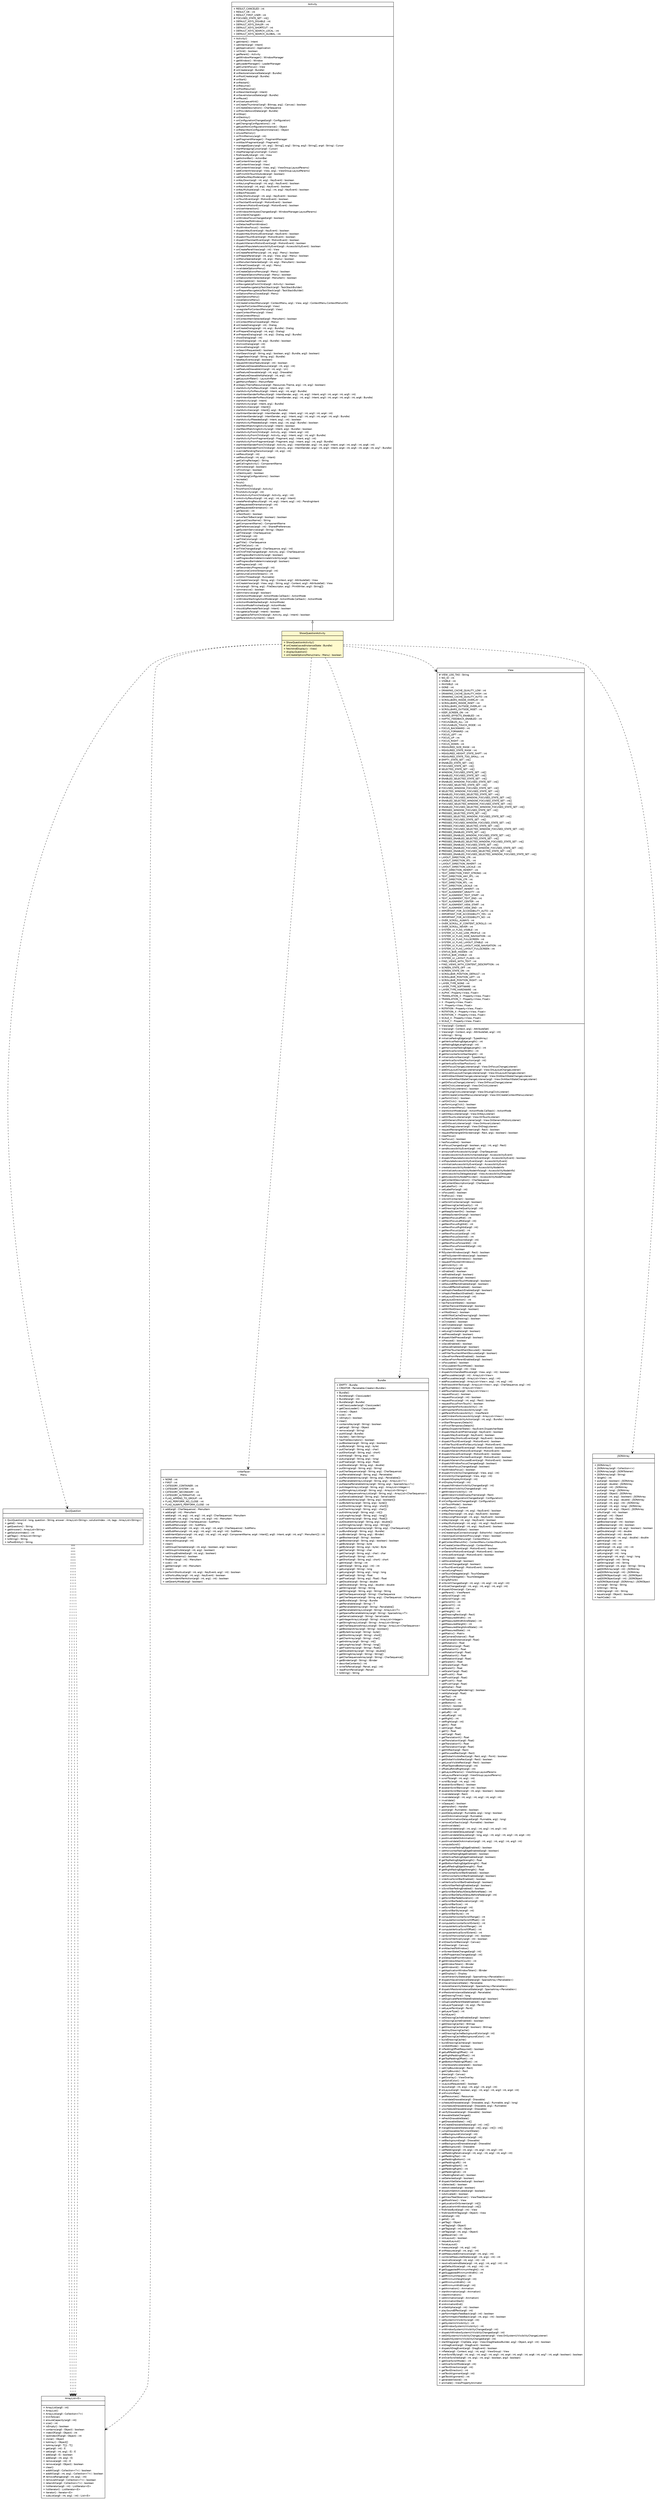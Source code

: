 #!/usr/local/bin/dot
#
# Class diagram 
# Generated by UMLGraph version R5_6_6-1-g9240c4 (http://www.umlgraph.org/)
#

digraph G {
	edge [fontname="Helvetica",fontsize=10,labelfontname="Helvetica",labelfontsize=10];
	node [fontname="Helvetica",fontsize=10,shape=plaintext];
	nodesep=0.25;
	ranksep=0.5;
	// epfl.sweng.entry.QuizQuestion
	c540 [label=<<table title="epfl.sweng.entry.QuizQuestion" border="0" cellborder="1" cellspacing="0" cellpadding="2" port="p" href="../entry/QuizQuestion.html">
		<tr><td><table border="0" cellspacing="0" cellpadding="1">
<tr><td align="center" balign="center"> QuizQuestion </td></tr>
		</table></td></tr>
		<tr><td><table border="0" cellspacing="0" cellpadding="1">
<tr><td align="left" balign="left">  </td></tr>
		</table></td></tr>
		<tr><td><table border="0" cellspacing="0" cellpadding="1">
<tr><td align="left" balign="left"> + QuizQuestion(id : long, question : String, answer : ArrayList&lt;String&gt;, solutionIndex : int, tags : ArrayList&lt;String&gt;) </td></tr>
<tr><td align="left" balign="left"> + getId() : long </td></tr>
<tr><td align="left" balign="left"> + getQuestion() : String </td></tr>
<tr><td align="left" balign="left"> + getAnswer() : ArrayList&lt;String&gt; </td></tr>
<tr><td align="left" balign="left"> + getSolutionIndex() : int </td></tr>
<tr><td align="left" balign="left"> + getTags() : ArrayList&lt;String&gt; </td></tr>
<tr><td align="left" balign="left"> + toString() : String </td></tr>
<tr><td align="left" balign="left"> + toPostEntity() : String </td></tr>
		</table></td></tr>
		</table>>, URL="../entry/QuizQuestion.html", fontname="Helvetica", fontcolor="black", fontsize=10.0];
	// epfl.sweng.showquestions.ShowQuestionActivity
	c543 [label=<<table title="epfl.sweng.showquestions.ShowQuestionActivity" border="0" cellborder="1" cellspacing="0" cellpadding="2" port="p" bgcolor="lemonChiffon" href="./ShowQuestionActivity.html">
		<tr><td><table border="0" cellspacing="0" cellpadding="1">
<tr><td align="center" balign="center"> ShowQuestionActivity </td></tr>
		</table></td></tr>
		<tr><td><table border="0" cellspacing="0" cellpadding="1">
<tr><td align="left" balign="left">  </td></tr>
		</table></td></tr>
		<tr><td><table border="0" cellspacing="0" cellpadding="1">
<tr><td align="left" balign="left"> + ShowQuestionActivity() </td></tr>
<tr><td align="left" balign="left"> # onCreate(savedInstanceState : Bundle) </td></tr>
<tr><td align="left" balign="left"> + fetchAndDisplay(v : View) </td></tr>
<tr><td align="left" balign="left"> + displayQuestion() </td></tr>
<tr><td align="left" balign="left"> + onCreateOptionsMenu(menu : Menu) : boolean </td></tr>
		</table></td></tr>
		</table>>, URL="./ShowQuestionActivity.html", fontname="Helvetica", fontcolor="black", fontsize=10.0];
	//epfl.sweng.showquestions.ShowQuestionActivity extends android.app.Activity
	c558:p -> c543:p [dir=back,arrowtail=empty];
	// epfl.sweng.entry.QuizQuestion DEPEND java.util.ArrayList<E>
	c540:p -> c559:p [taillabel="", label="", headlabel="", fontname="Helvetica", fontcolor="black", fontsize=10.0, color="black", arrowhead=open, style=dashed];
	// epfl.sweng.entry.QuizQuestion DEPEND java.util.ArrayList<E>
	c540:p -> c559:p [taillabel="", label="", headlabel="", fontname="Helvetica", fontcolor="black", fontsize=10.0, color="black", arrowhead=open, style=dashed];
	// epfl.sweng.entry.QuizQuestion DEPEND java.util.ArrayList<E>
	c540:p -> c559:p [taillabel="", label="", headlabel="", fontname="Helvetica", fontcolor="black", fontsize=10.0, color="black", arrowhead=open, style=dashed];
	// epfl.sweng.entry.QuizQuestion DEPEND java.util.ArrayList<E>
	c540:p -> c559:p [taillabel="", label="", headlabel="", fontname="Helvetica", fontcolor="black", fontsize=10.0, color="black", arrowhead=open, style=dashed];
	// epfl.sweng.showquestions.ShowQuestionActivity DEPEND android.view.Menu
	c543:p -> c560:p [taillabel="", label="", headlabel="", fontname="Helvetica", fontcolor="black", fontsize=10.0, color="black", arrowhead=open, style=dashed];
	// epfl.sweng.showquestions.ShowQuestionActivity DEPEND android.os.Bundle
	c543:p -> c561:p [taillabel="", label="", headlabel="", fontname="Helvetica", fontcolor="black", fontsize=10.0, color="black", arrowhead=open, style=dashed];
	// epfl.sweng.showquestions.ShowQuestionActivity DEPEND epfl.sweng.entry.QuizQuestion
	c543:p -> c540:p [taillabel="", label="", headlabel="", fontname="Helvetica", fontcolor="black", fontsize=10.0, color="black", arrowhead=open, style=dashed];
	// epfl.sweng.showquestions.ShowQuestionActivity DEPEND java.util.ArrayList<E>
	c543:p -> c559:p [taillabel="", label="", headlabel="", fontname="Helvetica", fontcolor="black", fontsize=10.0, color="black", arrowhead=open, style=dashed];
	// epfl.sweng.showquestions.ShowQuestionActivity DEPEND android.view.View
	c543:p -> c562:p [taillabel="", label="", headlabel="", fontname="Helvetica", fontcolor="black", fontsize=10.0, color="black", arrowhead=open, style=dashed];
	// epfl.sweng.showquestions.ShowQuestionActivity DEPEND org.json.JSONArray
	c543:p -> c563:p [taillabel="", label="", headlabel="", fontname="Helvetica", fontcolor="black", fontsize=10.0, color="black", arrowhead=open, style=dashed];
	// android.view.View
	c562 [label=<<table title="android.view.View" border="0" cellborder="1" cellspacing="0" cellpadding="2" port="p" href="http://java.sun.com/j2se/1.4.2/docs/api/android/view/View.html">
		<tr><td><table border="0" cellspacing="0" cellpadding="1">
<tr><td align="center" balign="center"> View </td></tr>
		</table></td></tr>
		<tr><td><table border="0" cellspacing="0" cellpadding="1">
<tr><td align="left" balign="left"> # VIEW_LOG_TAG : String </td></tr>
<tr><td align="left" balign="left"> + NO_ID : int </td></tr>
<tr><td align="left" balign="left"> + VISIBLE : int </td></tr>
<tr><td align="left" balign="left"> + INVISIBLE : int </td></tr>
<tr><td align="left" balign="left"> + GONE : int </td></tr>
<tr><td align="left" balign="left"> + DRAWING_CACHE_QUALITY_LOW : int </td></tr>
<tr><td align="left" balign="left"> + DRAWING_CACHE_QUALITY_HIGH : int </td></tr>
<tr><td align="left" balign="left"> + DRAWING_CACHE_QUALITY_AUTO : int </td></tr>
<tr><td align="left" balign="left"> + SCROLLBARS_INSIDE_OVERLAY : int </td></tr>
<tr><td align="left" balign="left"> + SCROLLBARS_INSIDE_INSET : int </td></tr>
<tr><td align="left" balign="left"> + SCROLLBARS_OUTSIDE_OVERLAY : int </td></tr>
<tr><td align="left" balign="left"> + SCROLLBARS_OUTSIDE_INSET : int </td></tr>
<tr><td align="left" balign="left"> + KEEP_SCREEN_ON : int </td></tr>
<tr><td align="left" balign="left"> + SOUND_EFFECTS_ENABLED : int </td></tr>
<tr><td align="left" balign="left"> + HAPTIC_FEEDBACK_ENABLED : int </td></tr>
<tr><td align="left" balign="left"> + FOCUSABLES_ALL : int </td></tr>
<tr><td align="left" balign="left"> + FOCUSABLES_TOUCH_MODE : int </td></tr>
<tr><td align="left" balign="left"> + FOCUS_BACKWARD : int </td></tr>
<tr><td align="left" balign="left"> + FOCUS_FORWARD : int </td></tr>
<tr><td align="left" balign="left"> + FOCUS_LEFT : int </td></tr>
<tr><td align="left" balign="left"> + FOCUS_UP : int </td></tr>
<tr><td align="left" balign="left"> + FOCUS_RIGHT : int </td></tr>
<tr><td align="left" balign="left"> + FOCUS_DOWN : int </td></tr>
<tr><td align="left" balign="left"> + MEASURED_SIZE_MASK : int </td></tr>
<tr><td align="left" balign="left"> + MEASURED_STATE_MASK : int </td></tr>
<tr><td align="left" balign="left"> + MEASURED_HEIGHT_STATE_SHIFT : int </td></tr>
<tr><td align="left" balign="left"> + MEASURED_STATE_TOO_SMALL : int </td></tr>
<tr><td align="left" balign="left"> # EMPTY_STATE_SET : int[] </td></tr>
<tr><td align="left" balign="left"> # ENABLED_STATE_SET : int[] </td></tr>
<tr><td align="left" balign="left"> # FOCUSED_STATE_SET : int[] </td></tr>
<tr><td align="left" balign="left"> # SELECTED_STATE_SET : int[] </td></tr>
<tr><td align="left" balign="left"> # WINDOW_FOCUSED_STATE_SET : int[] </td></tr>
<tr><td align="left" balign="left"> # ENABLED_FOCUSED_STATE_SET : int[] </td></tr>
<tr><td align="left" balign="left"> # ENABLED_SELECTED_STATE_SET : int[] </td></tr>
<tr><td align="left" balign="left"> # ENABLED_WINDOW_FOCUSED_STATE_SET : int[] </td></tr>
<tr><td align="left" balign="left"> # FOCUSED_SELECTED_STATE_SET : int[] </td></tr>
<tr><td align="left" balign="left"> # FOCUSED_WINDOW_FOCUSED_STATE_SET : int[] </td></tr>
<tr><td align="left" balign="left"> # SELECTED_WINDOW_FOCUSED_STATE_SET : int[] </td></tr>
<tr><td align="left" balign="left"> # ENABLED_FOCUSED_SELECTED_STATE_SET : int[] </td></tr>
<tr><td align="left" balign="left"> # ENABLED_FOCUSED_WINDOW_FOCUSED_STATE_SET : int[] </td></tr>
<tr><td align="left" balign="left"> # ENABLED_SELECTED_WINDOW_FOCUSED_STATE_SET : int[] </td></tr>
<tr><td align="left" balign="left"> # FOCUSED_SELECTED_WINDOW_FOCUSED_STATE_SET : int[] </td></tr>
<tr><td align="left" balign="left"> # ENABLED_FOCUSED_SELECTED_WINDOW_FOCUSED_STATE_SET : int[] </td></tr>
<tr><td align="left" balign="left"> # PRESSED_WINDOW_FOCUSED_STATE_SET : int[] </td></tr>
<tr><td align="left" balign="left"> # PRESSED_SELECTED_STATE_SET : int[] </td></tr>
<tr><td align="left" balign="left"> # PRESSED_SELECTED_WINDOW_FOCUSED_STATE_SET : int[] </td></tr>
<tr><td align="left" balign="left"> # PRESSED_FOCUSED_STATE_SET : int[] </td></tr>
<tr><td align="left" balign="left"> # PRESSED_FOCUSED_WINDOW_FOCUSED_STATE_SET : int[] </td></tr>
<tr><td align="left" balign="left"> # PRESSED_FOCUSED_SELECTED_STATE_SET : int[] </td></tr>
<tr><td align="left" balign="left"> # PRESSED_FOCUSED_SELECTED_WINDOW_FOCUSED_STATE_SET : int[] </td></tr>
<tr><td align="left" balign="left"> # PRESSED_ENABLED_STATE_SET : int[] </td></tr>
<tr><td align="left" balign="left"> # PRESSED_ENABLED_WINDOW_FOCUSED_STATE_SET : int[] </td></tr>
<tr><td align="left" balign="left"> # PRESSED_ENABLED_SELECTED_STATE_SET : int[] </td></tr>
<tr><td align="left" balign="left"> # PRESSED_ENABLED_SELECTED_WINDOW_FOCUSED_STATE_SET : int[] </td></tr>
<tr><td align="left" balign="left"> # PRESSED_ENABLED_FOCUSED_STATE_SET : int[] </td></tr>
<tr><td align="left" balign="left"> # PRESSED_ENABLED_FOCUSED_WINDOW_FOCUSED_STATE_SET : int[] </td></tr>
<tr><td align="left" balign="left"> # PRESSED_ENABLED_FOCUSED_SELECTED_STATE_SET : int[] </td></tr>
<tr><td align="left" balign="left"> # PRESSED_ENABLED_FOCUSED_SELECTED_WINDOW_FOCUSED_STATE_SET : int[] </td></tr>
<tr><td align="left" balign="left"> + LAYOUT_DIRECTION_LTR : int </td></tr>
<tr><td align="left" balign="left"> + LAYOUT_DIRECTION_RTL : int </td></tr>
<tr><td align="left" balign="left"> + LAYOUT_DIRECTION_INHERIT : int </td></tr>
<tr><td align="left" balign="left"> + LAYOUT_DIRECTION_LOCALE : int </td></tr>
<tr><td align="left" balign="left"> + TEXT_DIRECTION_INHERIT : int </td></tr>
<tr><td align="left" balign="left"> + TEXT_DIRECTION_FIRST_STRONG : int </td></tr>
<tr><td align="left" balign="left"> + TEXT_DIRECTION_ANY_RTL : int </td></tr>
<tr><td align="left" balign="left"> + TEXT_DIRECTION_LTR : int </td></tr>
<tr><td align="left" balign="left"> + TEXT_DIRECTION_RTL : int </td></tr>
<tr><td align="left" balign="left"> + TEXT_DIRECTION_LOCALE : int </td></tr>
<tr><td align="left" balign="left"> + TEXT_ALIGNMENT_INHERIT : int </td></tr>
<tr><td align="left" balign="left"> + TEXT_ALIGNMENT_GRAVITY : int </td></tr>
<tr><td align="left" balign="left"> + TEXT_ALIGNMENT_TEXT_START : int </td></tr>
<tr><td align="left" balign="left"> + TEXT_ALIGNMENT_TEXT_END : int </td></tr>
<tr><td align="left" balign="left"> + TEXT_ALIGNMENT_CENTER : int </td></tr>
<tr><td align="left" balign="left"> + TEXT_ALIGNMENT_VIEW_START : int </td></tr>
<tr><td align="left" balign="left"> + TEXT_ALIGNMENT_VIEW_END : int </td></tr>
<tr><td align="left" balign="left"> + IMPORTANT_FOR_ACCESSIBILITY_AUTO : int </td></tr>
<tr><td align="left" balign="left"> + IMPORTANT_FOR_ACCESSIBILITY_YES : int </td></tr>
<tr><td align="left" balign="left"> + IMPORTANT_FOR_ACCESSIBILITY_NO : int </td></tr>
<tr><td align="left" balign="left"> + OVER_SCROLL_ALWAYS : int </td></tr>
<tr><td align="left" balign="left"> + OVER_SCROLL_IF_CONTENT_SCROLLS : int </td></tr>
<tr><td align="left" balign="left"> + OVER_SCROLL_NEVER : int </td></tr>
<tr><td align="left" balign="left"> + SYSTEM_UI_FLAG_VISIBLE : int </td></tr>
<tr><td align="left" balign="left"> + SYSTEM_UI_FLAG_LOW_PROFILE : int </td></tr>
<tr><td align="left" balign="left"> + SYSTEM_UI_FLAG_HIDE_NAVIGATION : int </td></tr>
<tr><td align="left" balign="left"> + SYSTEM_UI_FLAG_FULLSCREEN : int </td></tr>
<tr><td align="left" balign="left"> + SYSTEM_UI_FLAG_LAYOUT_STABLE : int </td></tr>
<tr><td align="left" balign="left"> + SYSTEM_UI_FLAG_LAYOUT_HIDE_NAVIGATION : int </td></tr>
<tr><td align="left" balign="left"> + SYSTEM_UI_FLAG_LAYOUT_FULLSCREEN : int </td></tr>
<tr><td align="left" balign="left"> + STATUS_BAR_HIDDEN : int </td></tr>
<tr><td align="left" balign="left"> + STATUS_BAR_VISIBLE : int </td></tr>
<tr><td align="left" balign="left"> + SYSTEM_UI_LAYOUT_FLAGS : int </td></tr>
<tr><td align="left" balign="left"> + FIND_VIEWS_WITH_TEXT : int </td></tr>
<tr><td align="left" balign="left"> + FIND_VIEWS_WITH_CONTENT_DESCRIPTION : int </td></tr>
<tr><td align="left" balign="left"> + SCREEN_STATE_OFF : int </td></tr>
<tr><td align="left" balign="left"> + SCREEN_STATE_ON : int </td></tr>
<tr><td align="left" balign="left"> + SCROLLBAR_POSITION_DEFAULT : int </td></tr>
<tr><td align="left" balign="left"> + SCROLLBAR_POSITION_LEFT : int </td></tr>
<tr><td align="left" balign="left"> + SCROLLBAR_POSITION_RIGHT : int </td></tr>
<tr><td align="left" balign="left"> + LAYER_TYPE_NONE : int </td></tr>
<tr><td align="left" balign="left"> + LAYER_TYPE_SOFTWARE : int </td></tr>
<tr><td align="left" balign="left"> + LAYER_TYPE_HARDWARE : int </td></tr>
<tr><td align="left" balign="left"> + ALPHA : Property&lt;View, Float&gt; </td></tr>
<tr><td align="left" balign="left"> + TRANSLATION_X : Property&lt;View, Float&gt; </td></tr>
<tr><td align="left" balign="left"> + TRANSLATION_Y : Property&lt;View, Float&gt; </td></tr>
<tr><td align="left" balign="left"> + X : Property&lt;View, Float&gt; </td></tr>
<tr><td align="left" balign="left"> + Y : Property&lt;View, Float&gt; </td></tr>
<tr><td align="left" balign="left"> + ROTATION : Property&lt;View, Float&gt; </td></tr>
<tr><td align="left" balign="left"> + ROTATION_X : Property&lt;View, Float&gt; </td></tr>
<tr><td align="left" balign="left"> + ROTATION_Y : Property&lt;View, Float&gt; </td></tr>
<tr><td align="left" balign="left"> + SCALE_X : Property&lt;View, Float&gt; </td></tr>
<tr><td align="left" balign="left"> + SCALE_Y : Property&lt;View, Float&gt; </td></tr>
		</table></td></tr>
		<tr><td><table border="0" cellspacing="0" cellpadding="1">
<tr><td align="left" balign="left"> + View(arg0 : Context) </td></tr>
<tr><td align="left" balign="left"> + View(arg0 : Context, arg1 : AttributeSet) </td></tr>
<tr><td align="left" balign="left"> + View(arg0 : Context, arg1 : AttributeSet, arg2 : int) </td></tr>
<tr><td align="left" balign="left"> + toString() : String </td></tr>
<tr><td align="left" balign="left"> # initializeFadingEdge(arg0 : TypedArray) </td></tr>
<tr><td align="left" balign="left"> + getVerticalFadingEdgeLength() : int </td></tr>
<tr><td align="left" balign="left"> + setFadingEdgeLength(arg0 : int) </td></tr>
<tr><td align="left" balign="left"> + getHorizontalFadingEdgeLength() : int </td></tr>
<tr><td align="left" balign="left"> + getVerticalScrollbarWidth() : int </td></tr>
<tr><td align="left" balign="left"> # getHorizontalScrollbarHeight() : int </td></tr>
<tr><td align="left" balign="left"> # initializeScrollbars(arg0 : TypedArray) </td></tr>
<tr><td align="left" balign="left"> + setVerticalScrollbarPosition(arg0 : int) </td></tr>
<tr><td align="left" balign="left"> + getVerticalScrollbarPosition() : int </td></tr>
<tr><td align="left" balign="left"> + setOnFocusChangeListener(arg0 : View.OnFocusChangeListener) </td></tr>
<tr><td align="left" balign="left"> + addOnLayoutChangeListener(arg0 : View.OnLayoutChangeListener) </td></tr>
<tr><td align="left" balign="left"> + removeOnLayoutChangeListener(arg0 : View.OnLayoutChangeListener) </td></tr>
<tr><td align="left" balign="left"> + addOnAttachStateChangeListener(arg0 : View.OnAttachStateChangeListener) </td></tr>
<tr><td align="left" balign="left"> + removeOnAttachStateChangeListener(arg0 : View.OnAttachStateChangeListener) </td></tr>
<tr><td align="left" balign="left"> + getOnFocusChangeListener() : View.OnFocusChangeListener </td></tr>
<tr><td align="left" balign="left"> + setOnClickListener(arg0 : View.OnClickListener) </td></tr>
<tr><td align="left" balign="left"> + hasOnClickListeners() : boolean </td></tr>
<tr><td align="left" balign="left"> + setOnLongClickListener(arg0 : View.OnLongClickListener) </td></tr>
<tr><td align="left" balign="left"> + setOnCreateContextMenuListener(arg0 : View.OnCreateContextMenuListener) </td></tr>
<tr><td align="left" balign="left"> + performClick() : boolean </td></tr>
<tr><td align="left" balign="left"> + callOnClick() : boolean </td></tr>
<tr><td align="left" balign="left"> + performLongClick() : boolean </td></tr>
<tr><td align="left" balign="left"> + showContextMenu() : boolean </td></tr>
<tr><td align="left" balign="left"> + startActionMode(arg0 : ActionMode.Callback) : ActionMode </td></tr>
<tr><td align="left" balign="left"> + setOnKeyListener(arg0 : View.OnKeyListener) </td></tr>
<tr><td align="left" balign="left"> + setOnTouchListener(arg0 : View.OnTouchListener) </td></tr>
<tr><td align="left" balign="left"> + setOnGenericMotionListener(arg0 : View.OnGenericMotionListener) </td></tr>
<tr><td align="left" balign="left"> + setOnHoverListener(arg0 : View.OnHoverListener) </td></tr>
<tr><td align="left" balign="left"> + setOnDragListener(arg0 : View.OnDragListener) </td></tr>
<tr><td align="left" balign="left"> + requestRectangleOnScreen(arg0 : Rect) : boolean </td></tr>
<tr><td align="left" balign="left"> + requestRectangleOnScreen(arg0 : Rect, arg1 : boolean) : boolean </td></tr>
<tr><td align="left" balign="left"> + clearFocus() </td></tr>
<tr><td align="left" balign="left"> + hasFocus() : boolean </td></tr>
<tr><td align="left" balign="left"> + hasFocusable() : boolean </td></tr>
<tr><td align="left" balign="left"> # onFocusChanged(arg0 : boolean, arg1 : int, arg2 : Rect) </td></tr>
<tr><td align="left" balign="left"> + sendAccessibilityEvent(arg0 : int) </td></tr>
<tr><td align="left" balign="left"> + announceForAccessibility(arg0 : CharSequence) </td></tr>
<tr><td align="left" balign="left"> + sendAccessibilityEventUnchecked(arg0 : AccessibilityEvent) </td></tr>
<tr><td align="left" balign="left"> + dispatchPopulateAccessibilityEvent(arg0 : AccessibilityEvent) : boolean </td></tr>
<tr><td align="left" balign="left"> + onPopulateAccessibilityEvent(arg0 : AccessibilityEvent) </td></tr>
<tr><td align="left" balign="left"> + onInitializeAccessibilityEvent(arg0 : AccessibilityEvent) </td></tr>
<tr><td align="left" balign="left"> + createAccessibilityNodeInfo() : AccessibilityNodeInfo </td></tr>
<tr><td align="left" balign="left"> + onInitializeAccessibilityNodeInfo(arg0 : AccessibilityNodeInfo) </td></tr>
<tr><td align="left" balign="left"> + setAccessibilityDelegate(arg0 : View.AccessibilityDelegate) </td></tr>
<tr><td align="left" balign="left"> + getAccessibilityNodeProvider() : AccessibilityNodeProvider </td></tr>
<tr><td align="left" balign="left"> + getContentDescription() : CharSequence </td></tr>
<tr><td align="left" balign="left"> + setContentDescription(arg0 : CharSequence) </td></tr>
<tr><td align="left" balign="left"> + getLabelFor() : int </td></tr>
<tr><td align="left" balign="left"> + setLabelFor(arg0 : int) </td></tr>
<tr><td align="left" balign="left"> + isFocused() : boolean </td></tr>
<tr><td align="left" balign="left"> + findFocus() : View </td></tr>
<tr><td align="left" balign="left"> + isScrollContainer() : boolean </td></tr>
<tr><td align="left" balign="left"> + setScrollContainer(arg0 : boolean) </td></tr>
<tr><td align="left" balign="left"> + getDrawingCacheQuality() : int </td></tr>
<tr><td align="left" balign="left"> + setDrawingCacheQuality(arg0 : int) </td></tr>
<tr><td align="left" balign="left"> + getKeepScreenOn() : boolean </td></tr>
<tr><td align="left" balign="left"> + setKeepScreenOn(arg0 : boolean) </td></tr>
<tr><td align="left" balign="left"> + getNextFocusLeftId() : int </td></tr>
<tr><td align="left" balign="left"> + setNextFocusLeftId(arg0 : int) </td></tr>
<tr><td align="left" balign="left"> + getNextFocusRightId() : int </td></tr>
<tr><td align="left" balign="left"> + setNextFocusRightId(arg0 : int) </td></tr>
<tr><td align="left" balign="left"> + getNextFocusUpId() : int </td></tr>
<tr><td align="left" balign="left"> + setNextFocusUpId(arg0 : int) </td></tr>
<tr><td align="left" balign="left"> + getNextFocusDownId() : int </td></tr>
<tr><td align="left" balign="left"> + setNextFocusDownId(arg0 : int) </td></tr>
<tr><td align="left" balign="left"> + getNextFocusForwardId() : int </td></tr>
<tr><td align="left" balign="left"> + setNextFocusForwardId(arg0 : int) </td></tr>
<tr><td align="left" balign="left"> + isShown() : boolean </td></tr>
<tr><td align="left" balign="left"> # fitSystemWindows(arg0 : Rect) : boolean </td></tr>
<tr><td align="left" balign="left"> + setFitsSystemWindows(arg0 : boolean) </td></tr>
<tr><td align="left" balign="left"> + getFitsSystemWindows() : boolean </td></tr>
<tr><td align="left" balign="left"> + requestFitSystemWindows() </td></tr>
<tr><td align="left" balign="left"> + getVisibility() : int </td></tr>
<tr><td align="left" balign="left"> + setVisibility(arg0 : int) </td></tr>
<tr><td align="left" balign="left"> + isEnabled() : boolean </td></tr>
<tr><td align="left" balign="left"> + setEnabled(arg0 : boolean) </td></tr>
<tr><td align="left" balign="left"> + setFocusable(arg0 : boolean) </td></tr>
<tr><td align="left" balign="left"> + setFocusableInTouchMode(arg0 : boolean) </td></tr>
<tr><td align="left" balign="left"> + setSoundEffectsEnabled(arg0 : boolean) </td></tr>
<tr><td align="left" balign="left"> + isSoundEffectsEnabled() : boolean </td></tr>
<tr><td align="left" balign="left"> + setHapticFeedbackEnabled(arg0 : boolean) </td></tr>
<tr><td align="left" balign="left"> + isHapticFeedbackEnabled() : boolean </td></tr>
<tr><td align="left" balign="left"> + setLayoutDirection(arg0 : int) </td></tr>
<tr><td align="left" balign="left"> + getLayoutDirection() : int </td></tr>
<tr><td align="left" balign="left"> + hasTransientState() : boolean </td></tr>
<tr><td align="left" balign="left"> + setHasTransientState(arg0 : boolean) </td></tr>
<tr><td align="left" balign="left"> + setWillNotDraw(arg0 : boolean) </td></tr>
<tr><td align="left" balign="left"> + willNotDraw() : boolean </td></tr>
<tr><td align="left" balign="left"> + setWillNotCacheDrawing(arg0 : boolean) </td></tr>
<tr><td align="left" balign="left"> + willNotCacheDrawing() : boolean </td></tr>
<tr><td align="left" balign="left"> + isClickable() : boolean </td></tr>
<tr><td align="left" balign="left"> + setClickable(arg0 : boolean) </td></tr>
<tr><td align="left" balign="left"> + isLongClickable() : boolean </td></tr>
<tr><td align="left" balign="left"> + setLongClickable(arg0 : boolean) </td></tr>
<tr><td align="left" balign="left"> + setPressed(arg0 : boolean) </td></tr>
<tr><td align="left" balign="left"> # dispatchSetPressed(arg0 : boolean) </td></tr>
<tr><td align="left" balign="left"> + isPressed() : boolean </td></tr>
<tr><td align="left" balign="left"> + isSaveEnabled() : boolean </td></tr>
<tr><td align="left" balign="left"> + setSaveEnabled(arg0 : boolean) </td></tr>
<tr><td align="left" balign="left"> + getFilterTouchesWhenObscured() : boolean </td></tr>
<tr><td align="left" balign="left"> + setFilterTouchesWhenObscured(arg0 : boolean) </td></tr>
<tr><td align="left" balign="left"> + isSaveFromParentEnabled() : boolean </td></tr>
<tr><td align="left" balign="left"> + setSaveFromParentEnabled(arg0 : boolean) </td></tr>
<tr><td align="left" balign="left"> + isFocusable() : boolean </td></tr>
<tr><td align="left" balign="left"> + isFocusableInTouchMode() : boolean </td></tr>
<tr><td align="left" balign="left"> + focusSearch(arg0 : int) : View </td></tr>
<tr><td align="left" balign="left"> + dispatchUnhandledMove(arg0 : View, arg1 : int) : boolean </td></tr>
<tr><td align="left" balign="left"> + getFocusables(arg0 : int) : ArrayList&lt;View&gt; </td></tr>
<tr><td align="left" balign="left"> + addFocusables(arg0 : ArrayList&lt;View&gt;, arg1 : int) </td></tr>
<tr><td align="left" balign="left"> + addFocusables(arg0 : ArrayList&lt;View&gt;, arg1 : int, arg2 : int) </td></tr>
<tr><td align="left" balign="left"> + findViewsWithText(arg0 : ArrayList&lt;View&gt;, arg1 : CharSequence, arg2 : int) </td></tr>
<tr><td align="left" balign="left"> + getTouchables() : ArrayList&lt;View&gt; </td></tr>
<tr><td align="left" balign="left"> + addTouchables(arg0 : ArrayList&lt;View&gt;) </td></tr>
<tr><td align="left" balign="left"> + requestFocus() : boolean </td></tr>
<tr><td align="left" balign="left"> + requestFocus(arg0 : int) : boolean </td></tr>
<tr><td align="left" balign="left"> + requestFocus(arg0 : int, arg1 : Rect) : boolean </td></tr>
<tr><td align="left" balign="left"> + requestFocusFromTouch() : boolean </td></tr>
<tr><td align="left" balign="left"> + getImportantForAccessibility() : int </td></tr>
<tr><td align="left" balign="left"> + setImportantForAccessibility(arg0 : int) </td></tr>
<tr><td align="left" balign="left"> + getParentForAccessibility() : ViewParent </td></tr>
<tr><td align="left" balign="left"> + addChildrenForAccessibility(arg0 : ArrayList&lt;View&gt;) </td></tr>
<tr><td align="left" balign="left"> + performAccessibilityAction(arg0 : int, arg1 : Bundle) : boolean </td></tr>
<tr><td align="left" balign="left"> + onStartTemporaryDetach() </td></tr>
<tr><td align="left" balign="left"> + onFinishTemporaryDetach() </td></tr>
<tr><td align="left" balign="left"> + getKeyDispatcherState() : KeyEvent.DispatcherState </td></tr>
<tr><td align="left" balign="left"> + dispatchKeyEventPreIme(arg0 : KeyEvent) : boolean </td></tr>
<tr><td align="left" balign="left"> + dispatchKeyEvent(arg0 : KeyEvent) : boolean </td></tr>
<tr><td align="left" balign="left"> + dispatchKeyShortcutEvent(arg0 : KeyEvent) : boolean </td></tr>
<tr><td align="left" balign="left"> + dispatchTouchEvent(arg0 : MotionEvent) : boolean </td></tr>
<tr><td align="left" balign="left"> + onFilterTouchEventForSecurity(arg0 : MotionEvent) : boolean </td></tr>
<tr><td align="left" balign="left"> + dispatchTrackballEvent(arg0 : MotionEvent) : boolean </td></tr>
<tr><td align="left" balign="left"> + dispatchGenericMotionEvent(arg0 : MotionEvent) : boolean </td></tr>
<tr><td align="left" balign="left"> # dispatchHoverEvent(arg0 : MotionEvent) : boolean </td></tr>
<tr><td align="left" balign="left"> # dispatchGenericPointerEvent(arg0 : MotionEvent) : boolean </td></tr>
<tr><td align="left" balign="left"> # dispatchGenericFocusedEvent(arg0 : MotionEvent) : boolean </td></tr>
<tr><td align="left" balign="left"> + dispatchWindowFocusChanged(arg0 : boolean) </td></tr>
<tr><td align="left" balign="left"> + onWindowFocusChanged(arg0 : boolean) </td></tr>
<tr><td align="left" balign="left"> + hasWindowFocus() : boolean </td></tr>
<tr><td align="left" balign="left"> # dispatchVisibilityChanged(arg0 : View, arg1 : int) </td></tr>
<tr><td align="left" balign="left"> # onVisibilityChanged(arg0 : View, arg1 : int) </td></tr>
<tr><td align="left" balign="left"> + dispatchDisplayHint(arg0 : int) </td></tr>
<tr><td align="left" balign="left"> # onDisplayHint(arg0 : int) </td></tr>
<tr><td align="left" balign="left"> + dispatchWindowVisibilityChanged(arg0 : int) </td></tr>
<tr><td align="left" balign="left"> # onWindowVisibilityChanged(arg0 : int) </td></tr>
<tr><td align="left" balign="left"> + getWindowVisibility() : int </td></tr>
<tr><td align="left" balign="left"> + getWindowVisibleDisplayFrame(arg0 : Rect) </td></tr>
<tr><td align="left" balign="left"> + dispatchConfigurationChanged(arg0 : Configuration) </td></tr>
<tr><td align="left" balign="left"> # onConfigurationChanged(arg0 : Configuration) </td></tr>
<tr><td align="left" balign="left"> + isInTouchMode() : boolean </td></tr>
<tr><td align="left" balign="left"> + getContext() : Context </td></tr>
<tr><td align="left" balign="left"> + onKeyPreIme(arg0 : int, arg1 : KeyEvent) : boolean </td></tr>
<tr><td align="left" balign="left"> + onKeyDown(arg0 : int, arg1 : KeyEvent) : boolean </td></tr>
<tr><td align="left" balign="left"> + onKeyLongPress(arg0 : int, arg1 : KeyEvent) : boolean </td></tr>
<tr><td align="left" balign="left"> + onKeyUp(arg0 : int, arg1 : KeyEvent) : boolean </td></tr>
<tr><td align="left" balign="left"> + onKeyMultiple(arg0 : int, arg1 : int, arg2 : KeyEvent) : boolean </td></tr>
<tr><td align="left" balign="left"> + onKeyShortcut(arg0 : int, arg1 : KeyEvent) : boolean </td></tr>
<tr><td align="left" balign="left"> + onCheckIsTextEditor() : boolean </td></tr>
<tr><td align="left" balign="left"> + onCreateInputConnection(arg0 : EditorInfo) : InputConnection </td></tr>
<tr><td align="left" balign="left"> + checkInputConnectionProxy(arg0 : View) : boolean </td></tr>
<tr><td align="left" balign="left"> + createContextMenu(arg0 : ContextMenu) </td></tr>
<tr><td align="left" balign="left"> # getContextMenuInfo() : ContextMenu.ContextMenuInfo </td></tr>
<tr><td align="left" balign="left"> # onCreateContextMenu(arg0 : ContextMenu) </td></tr>
<tr><td align="left" balign="left"> + onTrackballEvent(arg0 : MotionEvent) : boolean </td></tr>
<tr><td align="left" balign="left"> + onGenericMotionEvent(arg0 : MotionEvent) : boolean </td></tr>
<tr><td align="left" balign="left"> + onHoverEvent(arg0 : MotionEvent) : boolean </td></tr>
<tr><td align="left" balign="left"> + isHovered() : boolean </td></tr>
<tr><td align="left" balign="left"> + setHovered(arg0 : boolean) </td></tr>
<tr><td align="left" balign="left"> + onHoverChanged(arg0 : boolean) </td></tr>
<tr><td align="left" balign="left"> + onTouchEvent(arg0 : MotionEvent) : boolean </td></tr>
<tr><td align="left" balign="left"> + cancelLongPress() </td></tr>
<tr><td align="left" balign="left"> + setTouchDelegate(arg0 : TouchDelegate) </td></tr>
<tr><td align="left" balign="left"> + getTouchDelegate() : TouchDelegate </td></tr>
<tr><td align="left" balign="left"> + bringToFront() </td></tr>
<tr><td align="left" balign="left"> # onScrollChanged(arg0 : int, arg1 : int, arg2 : int, arg3 : int) </td></tr>
<tr><td align="left" balign="left"> # onSizeChanged(arg0 : int, arg1 : int, arg2 : int, arg3 : int) </td></tr>
<tr><td align="left" balign="left"> # dispatchDraw(arg0 : Canvas) </td></tr>
<tr><td align="left" balign="left"> + getParent() : ViewParent </td></tr>
<tr><td align="left" balign="left"> + setScrollX(arg0 : int) </td></tr>
<tr><td align="left" balign="left"> + setScrollY(arg0 : int) </td></tr>
<tr><td align="left" balign="left"> + getScrollX() : int </td></tr>
<tr><td align="left" balign="left"> + getScrollY() : int </td></tr>
<tr><td align="left" balign="left"> + getWidth() : int </td></tr>
<tr><td align="left" balign="left"> + getHeight() : int </td></tr>
<tr><td align="left" balign="left"> + getDrawingRect(arg0 : Rect) </td></tr>
<tr><td align="left" balign="left"> + getMeasuredWidth() : int </td></tr>
<tr><td align="left" balign="left"> + getMeasuredWidthAndState() : int </td></tr>
<tr><td align="left" balign="left"> + getMeasuredHeight() : int </td></tr>
<tr><td align="left" balign="left"> + getMeasuredHeightAndState() : int </td></tr>
<tr><td align="left" balign="left"> + getMeasuredState() : int </td></tr>
<tr><td align="left" balign="left"> + getMatrix() : Matrix </td></tr>
<tr><td align="left" balign="left"> + getCameraDistance() : float </td></tr>
<tr><td align="left" balign="left"> + setCameraDistance(arg0 : float) </td></tr>
<tr><td align="left" balign="left"> + getRotation() : float </td></tr>
<tr><td align="left" balign="left"> + setRotation(arg0 : float) </td></tr>
<tr><td align="left" balign="left"> + getRotationY() : float </td></tr>
<tr><td align="left" balign="left"> + setRotationY(arg0 : float) </td></tr>
<tr><td align="left" balign="left"> + getRotationX() : float </td></tr>
<tr><td align="left" balign="left"> + setRotationX(arg0 : float) </td></tr>
<tr><td align="left" balign="left"> + getScaleX() : float </td></tr>
<tr><td align="left" balign="left"> + setScaleX(arg0 : float) </td></tr>
<tr><td align="left" balign="left"> + getScaleY() : float </td></tr>
<tr><td align="left" balign="left"> + setScaleY(arg0 : float) </td></tr>
<tr><td align="left" balign="left"> + getPivotX() : float </td></tr>
<tr><td align="left" balign="left"> + setPivotX(arg0 : float) </td></tr>
<tr><td align="left" balign="left"> + getPivotY() : float </td></tr>
<tr><td align="left" balign="left"> + setPivotY(arg0 : float) </td></tr>
<tr><td align="left" balign="left"> + getAlpha() : float </td></tr>
<tr><td align="left" balign="left"> + hasOverlappingRendering() : boolean </td></tr>
<tr><td align="left" balign="left"> + setAlpha(arg0 : float) </td></tr>
<tr><td align="left" balign="left"> + getTop() : int </td></tr>
<tr><td align="left" balign="left"> + setTop(arg0 : int) </td></tr>
<tr><td align="left" balign="left"> + getBottom() : int </td></tr>
<tr><td align="left" balign="left"> + isDirty() : boolean </td></tr>
<tr><td align="left" balign="left"> + setBottom(arg0 : int) </td></tr>
<tr><td align="left" balign="left"> + getLeft() : int </td></tr>
<tr><td align="left" balign="left"> + setLeft(arg0 : int) </td></tr>
<tr><td align="left" balign="left"> + getRight() : int </td></tr>
<tr><td align="left" balign="left"> + setRight(arg0 : int) </td></tr>
<tr><td align="left" balign="left"> + getX() : float </td></tr>
<tr><td align="left" balign="left"> + setX(arg0 : float) </td></tr>
<tr><td align="left" balign="left"> + getY() : float </td></tr>
<tr><td align="left" balign="left"> + setY(arg0 : float) </td></tr>
<tr><td align="left" balign="left"> + getTranslationX() : float </td></tr>
<tr><td align="left" balign="left"> + setTranslationX(arg0 : float) </td></tr>
<tr><td align="left" balign="left"> + getTranslationY() : float </td></tr>
<tr><td align="left" balign="left"> + setTranslationY(arg0 : float) </td></tr>
<tr><td align="left" balign="left"> + getHitRect(arg0 : Rect) </td></tr>
<tr><td align="left" balign="left"> + getFocusedRect(arg0 : Rect) </td></tr>
<tr><td align="left" balign="left"> + getGlobalVisibleRect(arg0 : Rect, arg1 : Point) : boolean </td></tr>
<tr><td align="left" balign="left"> + getGlobalVisibleRect(arg0 : Rect) : boolean </td></tr>
<tr><td align="left" balign="left"> + getLocalVisibleRect(arg0 : Rect) : boolean </td></tr>
<tr><td align="left" balign="left"> + offsetTopAndBottom(arg0 : int) </td></tr>
<tr><td align="left" balign="left"> + offsetLeftAndRight(arg0 : int) </td></tr>
<tr><td align="left" balign="left"> + getLayoutParams() : ViewGroup.LayoutParams </td></tr>
<tr><td align="left" balign="left"> + setLayoutParams(arg0 : ViewGroup.LayoutParams) </td></tr>
<tr><td align="left" balign="left"> + scrollTo(arg0 : int, arg1 : int) </td></tr>
<tr><td align="left" balign="left"> + scrollBy(arg0 : int, arg1 : int) </td></tr>
<tr><td align="left" balign="left"> # awakenScrollBars() : boolean </td></tr>
<tr><td align="left" balign="left"> # awakenScrollBars(arg0 : int) : boolean </td></tr>
<tr><td align="left" balign="left"> # awakenScrollBars(arg0 : int, arg1 : boolean) : boolean </td></tr>
<tr><td align="left" balign="left"> + invalidate(arg0 : Rect) </td></tr>
<tr><td align="left" balign="left"> + invalidate(arg0 : int, arg1 : int, arg2 : int, arg3 : int) </td></tr>
<tr><td align="left" balign="left"> + invalidate() </td></tr>
<tr><td align="left" balign="left"> + isOpaque() : boolean </td></tr>
<tr><td align="left" balign="left"> + getHandler() : Handler </td></tr>
<tr><td align="left" balign="left"> + post(arg0 : Runnable) : boolean </td></tr>
<tr><td align="left" balign="left"> + postDelayed(arg0 : Runnable, arg1 : long) : boolean </td></tr>
<tr><td align="left" balign="left"> + postOnAnimation(arg0 : Runnable) </td></tr>
<tr><td align="left" balign="left"> + postOnAnimationDelayed(arg0 : Runnable, arg1 : long) </td></tr>
<tr><td align="left" balign="left"> + removeCallbacks(arg0 : Runnable) : boolean </td></tr>
<tr><td align="left" balign="left"> + postInvalidate() </td></tr>
<tr><td align="left" balign="left"> + postInvalidate(arg0 : int, arg1 : int, arg2 : int, arg3 : int) </td></tr>
<tr><td align="left" balign="left"> + postInvalidateDelayed(arg0 : long) </td></tr>
<tr><td align="left" balign="left"> + postInvalidateDelayed(arg0 : long, arg1 : int, arg2 : int, arg3 : int, arg4 : int) </td></tr>
<tr><td align="left" balign="left"> + postInvalidateOnAnimation() </td></tr>
<tr><td align="left" balign="left"> + postInvalidateOnAnimation(arg0 : int, arg1 : int, arg2 : int, arg3 : int) </td></tr>
<tr><td align="left" balign="left"> + computeScroll() </td></tr>
<tr><td align="left" balign="left"> + isHorizontalFadingEdgeEnabled() : boolean </td></tr>
<tr><td align="left" balign="left"> + setHorizontalFadingEdgeEnabled(arg0 : boolean) </td></tr>
<tr><td align="left" balign="left"> + isVerticalFadingEdgeEnabled() : boolean </td></tr>
<tr><td align="left" balign="left"> + setVerticalFadingEdgeEnabled(arg0 : boolean) </td></tr>
<tr><td align="left" balign="left"> # getTopFadingEdgeStrength() : float </td></tr>
<tr><td align="left" balign="left"> # getBottomFadingEdgeStrength() : float </td></tr>
<tr><td align="left" balign="left"> # getLeftFadingEdgeStrength() : float </td></tr>
<tr><td align="left" balign="left"> # getRightFadingEdgeStrength() : float </td></tr>
<tr><td align="left" balign="left"> + isHorizontalScrollBarEnabled() : boolean </td></tr>
<tr><td align="left" balign="left"> + setHorizontalScrollBarEnabled(arg0 : boolean) </td></tr>
<tr><td align="left" balign="left"> + isVerticalScrollBarEnabled() : boolean </td></tr>
<tr><td align="left" balign="left"> + setVerticalScrollBarEnabled(arg0 : boolean) </td></tr>
<tr><td align="left" balign="left"> + setScrollbarFadingEnabled(arg0 : boolean) </td></tr>
<tr><td align="left" balign="left"> + isScrollbarFadingEnabled() : boolean </td></tr>
<tr><td align="left" balign="left"> + getScrollBarDefaultDelayBeforeFade() : int </td></tr>
<tr><td align="left" balign="left"> + setScrollBarDefaultDelayBeforeFade(arg0 : int) </td></tr>
<tr><td align="left" balign="left"> + getScrollBarFadeDuration() : int </td></tr>
<tr><td align="left" balign="left"> + setScrollBarFadeDuration(arg0 : int) </td></tr>
<tr><td align="left" balign="left"> + getScrollBarSize() : int </td></tr>
<tr><td align="left" balign="left"> + setScrollBarSize(arg0 : int) </td></tr>
<tr><td align="left" balign="left"> + setScrollBarStyle(arg0 : int) </td></tr>
<tr><td align="left" balign="left"> + getScrollBarStyle() : int </td></tr>
<tr><td align="left" balign="left"> # computeHorizontalScrollRange() : int </td></tr>
<tr><td align="left" balign="left"> # computeHorizontalScrollOffset() : int </td></tr>
<tr><td align="left" balign="left"> # computeHorizontalScrollExtent() : int </td></tr>
<tr><td align="left" balign="left"> # computeVerticalScrollRange() : int </td></tr>
<tr><td align="left" balign="left"> # computeVerticalScrollOffset() : int </td></tr>
<tr><td align="left" balign="left"> # computeVerticalScrollExtent() : int </td></tr>
<tr><td align="left" balign="left"> + canScrollHorizontally(arg0 : int) : boolean </td></tr>
<tr><td align="left" balign="left"> + canScrollVertically(arg0 : int) : boolean </td></tr>
<tr><td align="left" balign="left"> # onDrawScrollBars(arg0 : Canvas) </td></tr>
<tr><td align="left" balign="left"> # onDraw(arg0 : Canvas) </td></tr>
<tr><td align="left" balign="left"> # onAttachedToWindow() </td></tr>
<tr><td align="left" balign="left"> + onScreenStateChanged(arg0 : int) </td></tr>
<tr><td align="left" balign="left"> + onRtlPropertiesChanged(arg0 : int) </td></tr>
<tr><td align="left" balign="left"> # onDetachedFromWindow() </td></tr>
<tr><td align="left" balign="left"> # getWindowAttachCount() : int </td></tr>
<tr><td align="left" balign="left"> + getWindowToken() : IBinder </td></tr>
<tr><td align="left" balign="left"> + getWindowId() : WindowId </td></tr>
<tr><td align="left" balign="left"> + getApplicationWindowToken() : IBinder </td></tr>
<tr><td align="left" balign="left"> + getDisplay() : Display </td></tr>
<tr><td align="left" balign="left"> + saveHierarchyState(arg0 : SparseArray&lt;Parcelable&gt;) </td></tr>
<tr><td align="left" balign="left"> # dispatchSaveInstanceState(arg0 : SparseArray&lt;Parcelable&gt;) </td></tr>
<tr><td align="left" balign="left"> # onSaveInstanceState() : Parcelable </td></tr>
<tr><td align="left" balign="left"> + restoreHierarchyState(arg0 : SparseArray&lt;Parcelable&gt;) </td></tr>
<tr><td align="left" balign="left"> # dispatchRestoreInstanceState(arg0 : SparseArray&lt;Parcelable&gt;) </td></tr>
<tr><td align="left" balign="left"> # onRestoreInstanceState(arg0 : Parcelable) </td></tr>
<tr><td align="left" balign="left"> + getDrawingTime() : long </td></tr>
<tr><td align="left" balign="left"> + setDuplicateParentStateEnabled(arg0 : boolean) </td></tr>
<tr><td align="left" balign="left"> + isDuplicateParentStateEnabled() : boolean </td></tr>
<tr><td align="left" balign="left"> + setLayerType(arg0 : int, arg1 : Paint) </td></tr>
<tr><td align="left" balign="left"> + setLayerPaint(arg0 : Paint) </td></tr>
<tr><td align="left" balign="left"> + getLayerType() : int </td></tr>
<tr><td align="left" balign="left"> + buildLayer() </td></tr>
<tr><td align="left" balign="left"> + setDrawingCacheEnabled(arg0 : boolean) </td></tr>
<tr><td align="left" balign="left"> + isDrawingCacheEnabled() : boolean </td></tr>
<tr><td align="left" balign="left"> + getDrawingCache() : Bitmap </td></tr>
<tr><td align="left" balign="left"> + getDrawingCache(arg0 : boolean) : Bitmap </td></tr>
<tr><td align="left" balign="left"> + destroyDrawingCache() </td></tr>
<tr><td align="left" balign="left"> + setDrawingCacheBackgroundColor(arg0 : int) </td></tr>
<tr><td align="left" balign="left"> + getDrawingCacheBackgroundColor() : int </td></tr>
<tr><td align="left" balign="left"> + buildDrawingCache() </td></tr>
<tr><td align="left" balign="left"> + buildDrawingCache(arg0 : boolean) </td></tr>
<tr><td align="left" balign="left"> + isInEditMode() : boolean </td></tr>
<tr><td align="left" balign="left"> # isPaddingOffsetRequired() : boolean </td></tr>
<tr><td align="left" balign="left"> # getLeftPaddingOffset() : int </td></tr>
<tr><td align="left" balign="left"> # getRightPaddingOffset() : int </td></tr>
<tr><td align="left" balign="left"> # getTopPaddingOffset() : int </td></tr>
<tr><td align="left" balign="left"> # getBottomPaddingOffset() : int </td></tr>
<tr><td align="left" balign="left"> + isHardwareAccelerated() : boolean </td></tr>
<tr><td align="left" balign="left"> + setClipBounds(arg0 : Rect) </td></tr>
<tr><td align="left" balign="left"> + getClipBounds() : Rect </td></tr>
<tr><td align="left" balign="left"> + draw(arg0 : Canvas) </td></tr>
<tr><td align="left" balign="left"> + getOverlay() : ViewOverlay </td></tr>
<tr><td align="left" balign="left"> + getSolidColor() : int </td></tr>
<tr><td align="left" balign="left"> + isLayoutRequested() : boolean </td></tr>
<tr><td align="left" balign="left"> + layout(arg0 : int, arg1 : int, arg2 : int, arg3 : int) </td></tr>
<tr><td align="left" balign="left"> # onLayout(arg0 : boolean, arg1 : int, arg2 : int, arg3 : int, arg4 : int) </td></tr>
<tr><td align="left" balign="left"> # onFinishInflate() </td></tr>
<tr><td align="left" balign="left"> + getResources() : Resources </td></tr>
<tr><td align="left" balign="left"> + invalidateDrawable(arg0 : Drawable) </td></tr>
<tr><td align="left" balign="left"> + scheduleDrawable(arg0 : Drawable, arg1 : Runnable, arg2 : long) </td></tr>
<tr><td align="left" balign="left"> + unscheduleDrawable(arg0 : Drawable, arg1 : Runnable) </td></tr>
<tr><td align="left" balign="left"> + unscheduleDrawable(arg0 : Drawable) </td></tr>
<tr><td align="left" balign="left"> # verifyDrawable(arg0 : Drawable) : boolean </td></tr>
<tr><td align="left" balign="left"> # drawableStateChanged() </td></tr>
<tr><td align="left" balign="left"> + refreshDrawableState() </td></tr>
<tr><td align="left" balign="left"> + getDrawableState() : int[] </td></tr>
<tr><td align="left" balign="left"> # onCreateDrawableState(arg0 : int) : int[] </td></tr>
<tr><td align="left" balign="left"> # mergeDrawableStates(arg0 : int[], arg1 : int[]) : int[] </td></tr>
<tr><td align="left" balign="left"> + jumpDrawablesToCurrentState() </td></tr>
<tr><td align="left" balign="left"> + setBackgroundColor(arg0 : int) </td></tr>
<tr><td align="left" balign="left"> + setBackgroundResource(arg0 : int) </td></tr>
<tr><td align="left" balign="left"> + setBackground(arg0 : Drawable) </td></tr>
<tr><td align="left" balign="left"> + setBackgroundDrawable(arg0 : Drawable) </td></tr>
<tr><td align="left" balign="left"> + getBackground() : Drawable </td></tr>
<tr><td align="left" balign="left"> + setPadding(arg0 : int, arg1 : int, arg2 : int, arg3 : int) </td></tr>
<tr><td align="left" balign="left"> + setPaddingRelative(arg0 : int, arg1 : int, arg2 : int, arg3 : int) </td></tr>
<tr><td align="left" balign="left"> + getPaddingTop() : int </td></tr>
<tr><td align="left" balign="left"> + getPaddingBottom() : int </td></tr>
<tr><td align="left" balign="left"> + getPaddingLeft() : int </td></tr>
<tr><td align="left" balign="left"> + getPaddingStart() : int </td></tr>
<tr><td align="left" balign="left"> + getPaddingRight() : int </td></tr>
<tr><td align="left" balign="left"> + getPaddingEnd() : int </td></tr>
<tr><td align="left" balign="left"> + isPaddingRelative() : boolean </td></tr>
<tr><td align="left" balign="left"> + setSelected(arg0 : boolean) </td></tr>
<tr><td align="left" balign="left"> # dispatchSetSelected(arg0 : boolean) </td></tr>
<tr><td align="left" balign="left"> + isSelected() : boolean </td></tr>
<tr><td align="left" balign="left"> + setActivated(arg0 : boolean) </td></tr>
<tr><td align="left" balign="left"> # dispatchSetActivated(arg0 : boolean) </td></tr>
<tr><td align="left" balign="left"> + isActivated() : boolean </td></tr>
<tr><td align="left" balign="left"> + getViewTreeObserver() : ViewTreeObserver </td></tr>
<tr><td align="left" balign="left"> + getRootView() : View </td></tr>
<tr><td align="left" balign="left"> + getLocationOnScreen(arg0 : int[]) </td></tr>
<tr><td align="left" balign="left"> + getLocationInWindow(arg0 : int[]) </td></tr>
<tr><td align="left" balign="left"> + findViewById(arg0 : int) : View </td></tr>
<tr><td align="left" balign="left"> + findViewWithTag(arg0 : Object) : View </td></tr>
<tr><td align="left" balign="left"> + setId(arg0 : int) </td></tr>
<tr><td align="left" balign="left"> + getId() : int </td></tr>
<tr><td align="left" balign="left"> + getTag() : Object </td></tr>
<tr><td align="left" balign="left"> + setTag(arg0 : Object) </td></tr>
<tr><td align="left" balign="left"> + getTag(arg0 : int) : Object </td></tr>
<tr><td align="left" balign="left"> + setTag(arg0 : int, arg1 : Object) </td></tr>
<tr><td align="left" balign="left"> + getBaseline() : int </td></tr>
<tr><td align="left" balign="left"> + isInLayout() : boolean </td></tr>
<tr><td align="left" balign="left"> + requestLayout() </td></tr>
<tr><td align="left" balign="left"> + forceLayout() </td></tr>
<tr><td align="left" balign="left"> + measure(arg0 : int, arg1 : int) </td></tr>
<tr><td align="left" balign="left"> # onMeasure(arg0 : int, arg1 : int) </td></tr>
<tr><td align="left" balign="left"> # setMeasuredDimension(arg0 : int, arg1 : int) </td></tr>
<tr><td align="left" balign="left"> + combineMeasuredStates(arg0 : int, arg1 : int) : int </td></tr>
<tr><td align="left" balign="left"> + resolveSize(arg0 : int, arg1 : int) : int </td></tr>
<tr><td align="left" balign="left"> + resolveSizeAndState(arg0 : int, arg1 : int, arg2 : int) : int </td></tr>
<tr><td align="left" balign="left"> + getDefaultSize(arg0 : int, arg1 : int) : int </td></tr>
<tr><td align="left" balign="left"> # getSuggestedMinimumHeight() : int </td></tr>
<tr><td align="left" balign="left"> # getSuggestedMinimumWidth() : int </td></tr>
<tr><td align="left" balign="left"> + getMinimumHeight() : int </td></tr>
<tr><td align="left" balign="left"> + setMinimumHeight(arg0 : int) </td></tr>
<tr><td align="left" balign="left"> + getMinimumWidth() : int </td></tr>
<tr><td align="left" balign="left"> + setMinimumWidth(arg0 : int) </td></tr>
<tr><td align="left" balign="left"> + getAnimation() : Animation </td></tr>
<tr><td align="left" balign="left"> + startAnimation(arg0 : Animation) </td></tr>
<tr><td align="left" balign="left"> + clearAnimation() </td></tr>
<tr><td align="left" balign="left"> + setAnimation(arg0 : Animation) </td></tr>
<tr><td align="left" balign="left"> # onAnimationStart() </td></tr>
<tr><td align="left" balign="left"> # onAnimationEnd() </td></tr>
<tr><td align="left" balign="left"> # onSetAlpha(arg0 : int) : boolean </td></tr>
<tr><td align="left" balign="left"> + playSoundEffect(arg0 : int) </td></tr>
<tr><td align="left" balign="left"> + performHapticFeedback(arg0 : int) : boolean </td></tr>
<tr><td align="left" balign="left"> + performHapticFeedback(arg0 : int, arg1 : int) : boolean </td></tr>
<tr><td align="left" balign="left"> + setSystemUiVisibility(arg0 : int) </td></tr>
<tr><td align="left" balign="left"> + getSystemUiVisibility() : int </td></tr>
<tr><td align="left" balign="left"> + getWindowSystemUiVisibility() : int </td></tr>
<tr><td align="left" balign="left"> + onWindowSystemUiVisibilityChanged(arg0 : int) </td></tr>
<tr><td align="left" balign="left"> + dispatchWindowSystemUiVisiblityChanged(arg0 : int) </td></tr>
<tr><td align="left" balign="left"> + setOnSystemUiVisibilityChangeListener(arg0 : View.OnSystemUiVisibilityChangeListener) </td></tr>
<tr><td align="left" balign="left"> + dispatchSystemUiVisibilityChanged(arg0 : int) </td></tr>
<tr><td align="left" balign="left"> + startDrag(arg0 : ClipData, arg1 : View.DragShadowBuilder, arg2 : Object, arg3 : int) : boolean </td></tr>
<tr><td align="left" balign="left"> + onDragEvent(arg0 : DragEvent) : boolean </td></tr>
<tr><td align="left" balign="left"> + dispatchDragEvent(arg0 : DragEvent) : boolean </td></tr>
<tr><td align="left" balign="left"> + inflate(arg0 : Context, arg1 : int, arg2 : ViewGroup) : View </td></tr>
<tr><td align="left" balign="left"> # overScrollBy(arg0 : int, arg1 : int, arg2 : int, arg3 : int, arg4 : int, arg5 : int, arg6 : int, arg7 : int, arg8 : boolean) : boolean </td></tr>
<tr><td align="left" balign="left"> # onOverScrolled(arg0 : int, arg1 : int, arg2 : boolean, arg3 : boolean) </td></tr>
<tr><td align="left" balign="left"> + getOverScrollMode() : int </td></tr>
<tr><td align="left" balign="left"> + setOverScrollMode(arg0 : int) </td></tr>
<tr><td align="left" balign="left"> + setTextDirection(arg0 : int) </td></tr>
<tr><td align="left" balign="left"> + getTextDirection() : int </td></tr>
<tr><td align="left" balign="left"> + setTextAlignment(arg0 : int) </td></tr>
<tr><td align="left" balign="left"> + getTextAlignment() : int </td></tr>
<tr><td align="left" balign="left"> + generateViewId() : int </td></tr>
<tr><td align="left" balign="left"> + animate() : ViewPropertyAnimator </td></tr>
		</table></td></tr>
		</table>>, URL="http://java.sun.com/j2se/1.4.2/docs/api/android/view/View.html", fontname="Helvetica", fontcolor="black", fontsize=10.0];
	// android.app.Activity
	c558 [label=<<table title="android.app.Activity" border="0" cellborder="1" cellspacing="0" cellpadding="2" port="p" href="http://java.sun.com/j2se/1.4.2/docs/api/android/app/Activity.html">
		<tr><td><table border="0" cellspacing="0" cellpadding="1">
<tr><td align="center" balign="center"> Activity </td></tr>
		</table></td></tr>
		<tr><td><table border="0" cellspacing="0" cellpadding="1">
<tr><td align="left" balign="left"> + RESULT_CANCELED : int </td></tr>
<tr><td align="left" balign="left"> + RESULT_OK : int </td></tr>
<tr><td align="left" balign="left"> + RESULT_FIRST_USER : int </td></tr>
<tr><td align="left" balign="left"> # FOCUSED_STATE_SET : int[] </td></tr>
<tr><td align="left" balign="left"> + DEFAULT_KEYS_DISABLE : int </td></tr>
<tr><td align="left" balign="left"> + DEFAULT_KEYS_DIALER : int </td></tr>
<tr><td align="left" balign="left"> + DEFAULT_KEYS_SHORTCUT : int </td></tr>
<tr><td align="left" balign="left"> + DEFAULT_KEYS_SEARCH_LOCAL : int </td></tr>
<tr><td align="left" balign="left"> + DEFAULT_KEYS_SEARCH_GLOBAL : int </td></tr>
		</table></td></tr>
		<tr><td><table border="0" cellspacing="0" cellpadding="1">
<tr><td align="left" balign="left"> + Activity() </td></tr>
<tr><td align="left" balign="left"> + getIntent() : Intent </td></tr>
<tr><td align="left" balign="left"> + setIntent(arg0 : Intent) </td></tr>
<tr><td align="left" balign="left"> + getApplication() : Application </td></tr>
<tr><td align="left" balign="left"> + isChild() : boolean </td></tr>
<tr><td align="left" balign="left"> + getParent() : Activity </td></tr>
<tr><td align="left" balign="left"> + getWindowManager() : WindowManager </td></tr>
<tr><td align="left" balign="left"> + getWindow() : Window </td></tr>
<tr><td align="left" balign="left"> + getLoaderManager() : LoaderManager </td></tr>
<tr><td align="left" balign="left"> + getCurrentFocus() : View </td></tr>
<tr><td align="left" balign="left"> # onCreate(arg0 : Bundle) </td></tr>
<tr><td align="left" balign="left"> # onRestoreInstanceState(arg0 : Bundle) </td></tr>
<tr><td align="left" balign="left"> # onPostCreate(arg0 : Bundle) </td></tr>
<tr><td align="left" balign="left"> # onStart() </td></tr>
<tr><td align="left" balign="left"> # onRestart() </td></tr>
<tr><td align="left" balign="left"> # onResume() </td></tr>
<tr><td align="left" balign="left"> # onPostResume() </td></tr>
<tr><td align="left" balign="left"> # onNewIntent(arg0 : Intent) </td></tr>
<tr><td align="left" balign="left"> # onSaveInstanceState(arg0 : Bundle) </td></tr>
<tr><td align="left" balign="left"> # onPause() </td></tr>
<tr><td align="left" balign="left"> # onUserLeaveHint() </td></tr>
<tr><td align="left" balign="left"> + onCreateThumbnail(arg0 : Bitmap, arg1 : Canvas) : boolean </td></tr>
<tr><td align="left" balign="left"> + onCreateDescription() : CharSequence </td></tr>
<tr><td align="left" balign="left"> + onProvideAssistData(arg0 : Bundle) </td></tr>
<tr><td align="left" balign="left"> # onStop() </td></tr>
<tr><td align="left" balign="left"> # onDestroy() </td></tr>
<tr><td align="left" balign="left"> + onConfigurationChanged(arg0 : Configuration) </td></tr>
<tr><td align="left" balign="left"> + getChangingConfigurations() : int </td></tr>
<tr><td align="left" balign="left"> + getLastNonConfigurationInstance() : Object </td></tr>
<tr><td align="left" balign="left"> + onRetainNonConfigurationInstance() : Object </td></tr>
<tr><td align="left" balign="left"> + onLowMemory() </td></tr>
<tr><td align="left" balign="left"> + onTrimMemory(arg0 : int) </td></tr>
<tr><td align="left" balign="left"> + getFragmentManager() : FragmentManager </td></tr>
<tr><td align="left" balign="left"> + onAttachFragment(arg0 : Fragment) </td></tr>
<tr><td align="left" balign="left"> + managedQuery(arg0 : Uri, arg1 : String[], arg2 : String, arg3 : String[], arg4 : String) : Cursor </td></tr>
<tr><td align="left" balign="left"> + startManagingCursor(arg0 : Cursor) </td></tr>
<tr><td align="left" balign="left"> + stopManagingCursor(arg0 : Cursor) </td></tr>
<tr><td align="left" balign="left"> + findViewById(arg0 : int) : View </td></tr>
<tr><td align="left" balign="left"> + getActionBar() : ActionBar </td></tr>
<tr><td align="left" balign="left"> + setContentView(arg0 : int) </td></tr>
<tr><td align="left" balign="left"> + setContentView(arg0 : View) </td></tr>
<tr><td align="left" balign="left"> + setContentView(arg0 : View, arg1 : ViewGroup.LayoutParams) </td></tr>
<tr><td align="left" balign="left"> + addContentView(arg0 : View, arg1 : ViewGroup.LayoutParams) </td></tr>
<tr><td align="left" balign="left"> + setFinishOnTouchOutside(arg0 : boolean) </td></tr>
<tr><td align="left" balign="left"> + setDefaultKeyMode(arg0 : int) </td></tr>
<tr><td align="left" balign="left"> + onKeyDown(arg0 : int, arg1 : KeyEvent) : boolean </td></tr>
<tr><td align="left" balign="left"> + onKeyLongPress(arg0 : int, arg1 : KeyEvent) : boolean </td></tr>
<tr><td align="left" balign="left"> + onKeyUp(arg0 : int, arg1 : KeyEvent) : boolean </td></tr>
<tr><td align="left" balign="left"> + onKeyMultiple(arg0 : int, arg1 : int, arg2 : KeyEvent) : boolean </td></tr>
<tr><td align="left" balign="left"> + onBackPressed() </td></tr>
<tr><td align="left" balign="left"> + onKeyShortcut(arg0 : int, arg1 : KeyEvent) : boolean </td></tr>
<tr><td align="left" balign="left"> + onTouchEvent(arg0 : MotionEvent) : boolean </td></tr>
<tr><td align="left" balign="left"> + onTrackballEvent(arg0 : MotionEvent) : boolean </td></tr>
<tr><td align="left" balign="left"> + onGenericMotionEvent(arg0 : MotionEvent) : boolean </td></tr>
<tr><td align="left" balign="left"> + onUserInteraction() </td></tr>
<tr><td align="left" balign="left"> + onWindowAttributesChanged(arg0 : WindowManager.LayoutParams) </td></tr>
<tr><td align="left" balign="left"> + onContentChanged() </td></tr>
<tr><td align="left" balign="left"> + onWindowFocusChanged(arg0 : boolean) </td></tr>
<tr><td align="left" balign="left"> + onAttachedToWindow() </td></tr>
<tr><td align="left" balign="left"> + onDetachedFromWindow() </td></tr>
<tr><td align="left" balign="left"> + hasWindowFocus() : boolean </td></tr>
<tr><td align="left" balign="left"> + dispatchKeyEvent(arg0 : KeyEvent) : boolean </td></tr>
<tr><td align="left" balign="left"> + dispatchKeyShortcutEvent(arg0 : KeyEvent) : boolean </td></tr>
<tr><td align="left" balign="left"> + dispatchTouchEvent(arg0 : MotionEvent) : boolean </td></tr>
<tr><td align="left" balign="left"> + dispatchTrackballEvent(arg0 : MotionEvent) : boolean </td></tr>
<tr><td align="left" balign="left"> + dispatchGenericMotionEvent(arg0 : MotionEvent) : boolean </td></tr>
<tr><td align="left" balign="left"> + dispatchPopulateAccessibilityEvent(arg0 : AccessibilityEvent) : boolean </td></tr>
<tr><td align="left" balign="left"> + onCreatePanelView(arg0 : int) : View </td></tr>
<tr><td align="left" balign="left"> + onCreatePanelMenu(arg0 : int, arg1 : Menu) : boolean </td></tr>
<tr><td align="left" balign="left"> + onPreparePanel(arg0 : int, arg1 : View, arg2 : Menu) : boolean </td></tr>
<tr><td align="left" balign="left"> + onMenuOpened(arg0 : int, arg1 : Menu) : boolean </td></tr>
<tr><td align="left" balign="left"> + onMenuItemSelected(arg0 : int, arg1 : MenuItem) : boolean </td></tr>
<tr><td align="left" balign="left"> + onPanelClosed(arg0 : int, arg1 : Menu) </td></tr>
<tr><td align="left" balign="left"> + invalidateOptionsMenu() </td></tr>
<tr><td align="left" balign="left"> + onCreateOptionsMenu(arg0 : Menu) : boolean </td></tr>
<tr><td align="left" balign="left"> + onPrepareOptionsMenu(arg0 : Menu) : boolean </td></tr>
<tr><td align="left" balign="left"> + onOptionsItemSelected(arg0 : MenuItem) : boolean </td></tr>
<tr><td align="left" balign="left"> + onNavigateUp() : boolean </td></tr>
<tr><td align="left" balign="left"> + onNavigateUpFromChild(arg0 : Activity) : boolean </td></tr>
<tr><td align="left" balign="left"> + onCreateNavigateUpTaskStack(arg0 : TaskStackBuilder) </td></tr>
<tr><td align="left" balign="left"> + onPrepareNavigateUpTaskStack(arg0 : TaskStackBuilder) </td></tr>
<tr><td align="left" balign="left"> + onOptionsMenuClosed(arg0 : Menu) </td></tr>
<tr><td align="left" balign="left"> + openOptionsMenu() </td></tr>
<tr><td align="left" balign="left"> + closeOptionsMenu() </td></tr>
<tr><td align="left" balign="left"> + onCreateContextMenu(arg0 : ContextMenu, arg1 : View, arg2 : ContextMenu.ContextMenuInfo) </td></tr>
<tr><td align="left" balign="left"> + registerForContextMenu(arg0 : View) </td></tr>
<tr><td align="left" balign="left"> + unregisterForContextMenu(arg0 : View) </td></tr>
<tr><td align="left" balign="left"> + openContextMenu(arg0 : View) </td></tr>
<tr><td align="left" balign="left"> + closeContextMenu() </td></tr>
<tr><td align="left" balign="left"> + onContextItemSelected(arg0 : MenuItem) : boolean </td></tr>
<tr><td align="left" balign="left"> + onContextMenuClosed(arg0 : Menu) </td></tr>
<tr><td align="left" balign="left"> # onCreateDialog(arg0 : int) : Dialog </td></tr>
<tr><td align="left" balign="left"> # onCreateDialog(arg0 : int, arg1 : Bundle) : Dialog </td></tr>
<tr><td align="left" balign="left"> # onPrepareDialog(arg0 : int, arg1 : Dialog) </td></tr>
<tr><td align="left" balign="left"> # onPrepareDialog(arg0 : int, arg1 : Dialog, arg2 : Bundle) </td></tr>
<tr><td align="left" balign="left"> + showDialog(arg0 : int) </td></tr>
<tr><td align="left" balign="left"> + showDialog(arg0 : int, arg1 : Bundle) : boolean </td></tr>
<tr><td align="left" balign="left"> + dismissDialog(arg0 : int) </td></tr>
<tr><td align="left" balign="left"> + removeDialog(arg0 : int) </td></tr>
<tr><td align="left" balign="left"> + onSearchRequested() : boolean </td></tr>
<tr><td align="left" balign="left"> + startSearch(arg0 : String, arg1 : boolean, arg2 : Bundle, arg3 : boolean) </td></tr>
<tr><td align="left" balign="left"> + triggerSearch(arg0 : String, arg1 : Bundle) </td></tr>
<tr><td align="left" balign="left"> + takeKeyEvents(arg0 : boolean) </td></tr>
<tr><td align="left" balign="left"> + requestWindowFeature(arg0 : int) : boolean </td></tr>
<tr><td align="left" balign="left"> + setFeatureDrawableResource(arg0 : int, arg1 : int) </td></tr>
<tr><td align="left" balign="left"> + setFeatureDrawableUri(arg0 : int, arg1 : Uri) </td></tr>
<tr><td align="left" balign="left"> + setFeatureDrawable(arg0 : int, arg1 : Drawable) </td></tr>
<tr><td align="left" balign="left"> + setFeatureDrawableAlpha(arg0 : int, arg1 : int) </td></tr>
<tr><td align="left" balign="left"> + getLayoutInflater() : LayoutInflater </td></tr>
<tr><td align="left" balign="left"> + getMenuInflater() : MenuInflater </td></tr>
<tr><td align="left" balign="left"> # onApplyThemeResource(arg0 : Resources.Theme, arg1 : int, arg2 : boolean) </td></tr>
<tr><td align="left" balign="left"> + startActivityForResult(arg0 : Intent, arg1 : int) </td></tr>
<tr><td align="left" balign="left"> + startActivityForResult(arg0 : Intent, arg1 : int, arg2 : Bundle) </td></tr>
<tr><td align="left" balign="left"> + startIntentSenderForResult(arg0 : IntentSender, arg1 : int, arg2 : Intent, arg3 : int, arg4 : int, arg5 : int) </td></tr>
<tr><td align="left" balign="left"> + startIntentSenderForResult(arg0 : IntentSender, arg1 : int, arg2 : Intent, arg3 : int, arg4 : int, arg5 : int, arg6 : Bundle) </td></tr>
<tr><td align="left" balign="left"> + startActivity(arg0 : Intent) </td></tr>
<tr><td align="left" balign="left"> + startActivity(arg0 : Intent, arg1 : Bundle) </td></tr>
<tr><td align="left" balign="left"> + startActivities(arg0 : Intent[]) </td></tr>
<tr><td align="left" balign="left"> + startActivities(arg0 : Intent[], arg1 : Bundle) </td></tr>
<tr><td align="left" balign="left"> + startIntentSender(arg0 : IntentSender, arg1 : Intent, arg2 : int, arg3 : int, arg4 : int) </td></tr>
<tr><td align="left" balign="left"> + startIntentSender(arg0 : IntentSender, arg1 : Intent, arg2 : int, arg3 : int, arg4 : int, arg5 : Bundle) </td></tr>
<tr><td align="left" balign="left"> + startActivityIfNeeded(arg0 : Intent, arg1 : int) : boolean </td></tr>
<tr><td align="left" balign="left"> + startActivityIfNeeded(arg0 : Intent, arg1 : int, arg2 : Bundle) : boolean </td></tr>
<tr><td align="left" balign="left"> + startNextMatchingActivity(arg0 : Intent) : boolean </td></tr>
<tr><td align="left" balign="left"> + startNextMatchingActivity(arg0 : Intent, arg1 : Bundle) : boolean </td></tr>
<tr><td align="left" balign="left"> + startActivityFromChild(arg0 : Activity, arg1 : Intent, arg2 : int) </td></tr>
<tr><td align="left" balign="left"> + startActivityFromChild(arg0 : Activity, arg1 : Intent, arg2 : int, arg3 : Bundle) </td></tr>
<tr><td align="left" balign="left"> + startActivityFromFragment(arg0 : Fragment, arg1 : Intent, arg2 : int) </td></tr>
<tr><td align="left" balign="left"> + startActivityFromFragment(arg0 : Fragment, arg1 : Intent, arg2 : int, arg3 : Bundle) </td></tr>
<tr><td align="left" balign="left"> + startIntentSenderFromChild(arg0 : Activity, arg1 : IntentSender, arg2 : int, arg3 : Intent, arg4 : int, arg5 : int, arg6 : int) </td></tr>
<tr><td align="left" balign="left"> + startIntentSenderFromChild(arg0 : Activity, arg1 : IntentSender, arg2 : int, arg3 : Intent, arg4 : int, arg5 : int, arg6 : int, arg7 : Bundle) </td></tr>
<tr><td align="left" balign="left"> + overridePendingTransition(arg0 : int, arg1 : int) </td></tr>
<tr><td align="left" balign="left"> + setResult(arg0 : int) </td></tr>
<tr><td align="left" balign="left"> + setResult(arg0 : int, arg1 : Intent) </td></tr>
<tr><td align="left" balign="left"> + getCallingPackage() : String </td></tr>
<tr><td align="left" balign="left"> + getCallingActivity() : ComponentName </td></tr>
<tr><td align="left" balign="left"> + setVisible(arg0 : boolean) </td></tr>
<tr><td align="left" balign="left"> + isFinishing() : boolean </td></tr>
<tr><td align="left" balign="left"> + isDestroyed() : boolean </td></tr>
<tr><td align="left" balign="left"> + isChangingConfigurations() : boolean </td></tr>
<tr><td align="left" balign="left"> + recreate() </td></tr>
<tr><td align="left" balign="left"> + finish() </td></tr>
<tr><td align="left" balign="left"> + finishAffinity() </td></tr>
<tr><td align="left" balign="left"> + finishFromChild(arg0 : Activity) </td></tr>
<tr><td align="left" balign="left"> + finishActivity(arg0 : int) </td></tr>
<tr><td align="left" balign="left"> + finishActivityFromChild(arg0 : Activity, arg1 : int) </td></tr>
<tr><td align="left" balign="left"> # onActivityResult(arg0 : int, arg1 : int, arg2 : Intent) </td></tr>
<tr><td align="left" balign="left"> + createPendingResult(arg0 : int, arg1 : Intent, arg2 : int) : PendingIntent </td></tr>
<tr><td align="left" balign="left"> + setRequestedOrientation(arg0 : int) </td></tr>
<tr><td align="left" balign="left"> + getRequestedOrientation() : int </td></tr>
<tr><td align="left" balign="left"> + getTaskId() : int </td></tr>
<tr><td align="left" balign="left"> + isTaskRoot() : boolean </td></tr>
<tr><td align="left" balign="left"> + moveTaskToBack(arg0 : boolean) : boolean </td></tr>
<tr><td align="left" balign="left"> + getLocalClassName() : String </td></tr>
<tr><td align="left" balign="left"> + getComponentName() : ComponentName </td></tr>
<tr><td align="left" balign="left"> + getPreferences(arg0 : int) : SharedPreferences </td></tr>
<tr><td align="left" balign="left"> + getSystemService(arg0 : String) : Object </td></tr>
<tr><td align="left" balign="left"> + setTitle(arg0 : CharSequence) </td></tr>
<tr><td align="left" balign="left"> + setTitle(arg0 : int) </td></tr>
<tr><td align="left" balign="left"> + setTitleColor(arg0 : int) </td></tr>
<tr><td align="left" balign="left"> + getTitle() : CharSequence </td></tr>
<tr><td align="left" balign="left"> + getTitleColor() : int </td></tr>
<tr><td align="left" balign="left"> # onTitleChanged(arg0 : CharSequence, arg1 : int) </td></tr>
<tr><td align="left" balign="left"> # onChildTitleChanged(arg0 : Activity, arg1 : CharSequence) </td></tr>
<tr><td align="left" balign="left"> + setProgressBarVisibility(arg0 : boolean) </td></tr>
<tr><td align="left" balign="left"> + setProgressBarIndeterminateVisibility(arg0 : boolean) </td></tr>
<tr><td align="left" balign="left"> + setProgressBarIndeterminate(arg0 : boolean) </td></tr>
<tr><td align="left" balign="left"> + setProgress(arg0 : int) </td></tr>
<tr><td align="left" balign="left"> + setSecondaryProgress(arg0 : int) </td></tr>
<tr><td align="left" balign="left"> + setVolumeControlStream(arg0 : int) </td></tr>
<tr><td align="left" balign="left"> + getVolumeControlStream() : int </td></tr>
<tr><td align="left" balign="left"> + runOnUiThread(arg0 : Runnable) </td></tr>
<tr><td align="left" balign="left"> + onCreateView(arg0 : String, arg1 : Context, arg2 : AttributeSet) : View </td></tr>
<tr><td align="left" balign="left"> + onCreateView(arg0 : View, arg1 : String, arg2 : Context, arg3 : AttributeSet) : View </td></tr>
<tr><td align="left" balign="left"> + dump(arg0 : String, arg1 : FileDescriptor, arg2 : PrintWriter, arg3 : String[]) </td></tr>
<tr><td align="left" balign="left"> + isImmersive() : boolean </td></tr>
<tr><td align="left" balign="left"> + setImmersive(arg0 : boolean) </td></tr>
<tr><td align="left" balign="left"> + startActionMode(arg0 : ActionMode.Callback) : ActionMode </td></tr>
<tr><td align="left" balign="left"> + onWindowStartingActionMode(arg0 : ActionMode.Callback) : ActionMode </td></tr>
<tr><td align="left" balign="left"> + onActionModeStarted(arg0 : ActionMode) </td></tr>
<tr><td align="left" balign="left"> + onActionModeFinished(arg0 : ActionMode) </td></tr>
<tr><td align="left" balign="left"> + shouldUpRecreateTask(arg0 : Intent) : boolean </td></tr>
<tr><td align="left" balign="left"> + navigateUpTo(arg0 : Intent) : boolean </td></tr>
<tr><td align="left" balign="left"> + navigateUpToFromChild(arg0 : Activity, arg1 : Intent) : boolean </td></tr>
<tr><td align="left" balign="left"> + getParentActivityIntent() : Intent </td></tr>
		</table></td></tr>
		</table>>, URL="http://java.sun.com/j2se/1.4.2/docs/api/android/app/Activity.html", fontname="Helvetica", fontcolor="black", fontsize=10.0];
	// java.util.ArrayList<E>
	c559 [label=<<table title="java.util.ArrayList" border="0" cellborder="1" cellspacing="0" cellpadding="2" port="p" href="http://java.sun.com/j2se/1.4.2/docs/api/java/util/ArrayList.html">
		<tr><td><table border="0" cellspacing="0" cellpadding="1">
<tr><td align="center" balign="center"> ArrayList&lt;E&gt; </td></tr>
		</table></td></tr>
		<tr><td><table border="0" cellspacing="0" cellpadding="1">
<tr><td align="left" balign="left">  </td></tr>
		</table></td></tr>
		<tr><td><table border="0" cellspacing="0" cellpadding="1">
<tr><td align="left" balign="left"> + ArrayList(arg0 : int) </td></tr>
<tr><td align="left" balign="left"> + ArrayList() </td></tr>
<tr><td align="left" balign="left"> + ArrayList(arg0 : Collection&lt;?&gt;) </td></tr>
<tr><td align="left" balign="left"> + trimToSize() </td></tr>
<tr><td align="left" balign="left"> + ensureCapacity(arg0 : int) </td></tr>
<tr><td align="left" balign="left"> + size() : int </td></tr>
<tr><td align="left" balign="left"> + isEmpty() : boolean </td></tr>
<tr><td align="left" balign="left"> + contains(arg0 : Object) : boolean </td></tr>
<tr><td align="left" balign="left"> + indexOf(arg0 : Object) : int </td></tr>
<tr><td align="left" balign="left"> + lastIndexOf(arg0 : Object) : int </td></tr>
<tr><td align="left" balign="left"> + clone() : Object </td></tr>
<tr><td align="left" balign="left"> + toArray() : Object[] </td></tr>
<tr><td align="left" balign="left"> + toArray(arg0 : T[]) : T[] </td></tr>
<tr><td align="left" balign="left"> + get(arg0 : int) : E </td></tr>
<tr><td align="left" balign="left"> + set(arg0 : int, arg1 : E) : E </td></tr>
<tr><td align="left" balign="left"> + add(arg0 : E) : boolean </td></tr>
<tr><td align="left" balign="left"> + add(arg0 : int, arg1 : E) </td></tr>
<tr><td align="left" balign="left"> + remove(arg0 : int) : E </td></tr>
<tr><td align="left" balign="left"> + remove(arg0 : Object) : boolean </td></tr>
<tr><td align="left" balign="left"> + clear() </td></tr>
<tr><td align="left" balign="left"> + addAll(arg0 : Collection&lt;?&gt;) : boolean </td></tr>
<tr><td align="left" balign="left"> + addAll(arg0 : int, arg1 : Collection&lt;?&gt;) : boolean </td></tr>
<tr><td align="left" balign="left"> # removeRange(arg0 : int, arg1 : int) </td></tr>
<tr><td align="left" balign="left"> + removeAll(arg0 : Collection&lt;?&gt;) : boolean </td></tr>
<tr><td align="left" balign="left"> + retainAll(arg0 : Collection&lt;?&gt;) : boolean </td></tr>
<tr><td align="left" balign="left"> + listIterator(arg0 : int) : ListIterator&lt;E&gt; </td></tr>
<tr><td align="left" balign="left"> + listIterator() : ListIterator&lt;E&gt; </td></tr>
<tr><td align="left" balign="left"> + iterator() : Iterator&lt;E&gt; </td></tr>
<tr><td align="left" balign="left"> + subList(arg0 : int, arg1 : int) : List&lt;E&gt; </td></tr>
		</table></td></tr>
		</table>>, URL="http://java.sun.com/j2se/1.4.2/docs/api/java/util/ArrayList.html", fontname="Helvetica", fontcolor="black", fontsize=10.0];
	// android.view.Menu
	c560 [label=<<table title="android.view.Menu" border="0" cellborder="1" cellspacing="0" cellpadding="2" port="p" href="http://java.sun.com/j2se/1.4.2/docs/api/android/view/Menu.html">
		<tr><td><table border="0" cellspacing="0" cellpadding="1">
<tr><td align="center" balign="center"> &#171;interface&#187; </td></tr>
<tr><td align="center" balign="center"> Menu </td></tr>
		</table></td></tr>
		<tr><td><table border="0" cellspacing="0" cellpadding="1">
<tr><td align="left" balign="left"> + NONE : int </td></tr>
<tr><td align="left" balign="left"> + FIRST : int </td></tr>
<tr><td align="left" balign="left"> + CATEGORY_CONTAINER : int </td></tr>
<tr><td align="left" balign="left"> + CATEGORY_SYSTEM : int </td></tr>
<tr><td align="left" balign="left"> + CATEGORY_SECONDARY : int </td></tr>
<tr><td align="left" balign="left"> + CATEGORY_ALTERNATIVE : int </td></tr>
<tr><td align="left" balign="left"> + FLAG_APPEND_TO_GROUP : int </td></tr>
<tr><td align="left" balign="left"> + FLAG_PERFORM_NO_CLOSE : int </td></tr>
<tr><td align="left" balign="left"> + FLAG_ALWAYS_PERFORM_CLOSE : int </td></tr>
		</table></td></tr>
		<tr><td><table border="0" cellspacing="0" cellpadding="1">
<tr><td align="left" balign="left"> + add(arg0 : CharSequence) : MenuItem </td></tr>
<tr><td align="left" balign="left"> + add(arg0 : int) : MenuItem </td></tr>
<tr><td align="left" balign="left"> + add(arg0 : int, arg1 : int, arg2 : int, arg3 : CharSequence) : MenuItem </td></tr>
<tr><td align="left" balign="left"> + add(arg0 : int, arg1 : int, arg2 : int, arg3 : int) : MenuItem </td></tr>
<tr><td align="left" balign="left"> + addSubMenu(arg0 : CharSequence) : SubMenu </td></tr>
<tr><td align="left" balign="left"> + addSubMenu(arg0 : int) : SubMenu </td></tr>
<tr><td align="left" balign="left"> + addSubMenu(arg0 : int, arg1 : int, arg2 : int, arg3 : CharSequence) : SubMenu </td></tr>
<tr><td align="left" balign="left"> + addSubMenu(arg0 : int, arg1 : int, arg2 : int, arg3 : int) : SubMenu </td></tr>
<tr><td align="left" balign="left"> + addIntentOptions(arg0 : int, arg1 : int, arg2 : int, arg3 : ComponentName, arg4 : Intent[], arg5 : Intent, arg6 : int, arg7 : MenuItem[]) : int </td></tr>
<tr><td align="left" balign="left"> + removeItem(arg0 : int) </td></tr>
<tr><td align="left" balign="left"> + removeGroup(arg0 : int) </td></tr>
<tr><td align="left" balign="left"> + clear() </td></tr>
<tr><td align="left" balign="left"> + setGroupCheckable(arg0 : int, arg1 : boolean, arg2 : boolean) </td></tr>
<tr><td align="left" balign="left"> + setGroupVisible(arg0 : int, arg1 : boolean) </td></tr>
<tr><td align="left" balign="left"> + setGroupEnabled(arg0 : int, arg1 : boolean) </td></tr>
<tr><td align="left" balign="left"> + hasVisibleItems() : boolean </td></tr>
<tr><td align="left" balign="left"> + findItem(arg0 : int) : MenuItem </td></tr>
<tr><td align="left" balign="left"> + size() : int </td></tr>
<tr><td align="left" balign="left"> + getItem(arg0 : int) : MenuItem </td></tr>
<tr><td align="left" balign="left"> + close() </td></tr>
<tr><td align="left" balign="left"> + performShortcut(arg0 : int, arg1 : KeyEvent, arg2 : int) : boolean </td></tr>
<tr><td align="left" balign="left"> + isShortcutKey(arg0 : int, arg1 : KeyEvent) : boolean </td></tr>
<tr><td align="left" balign="left"> + performIdentifierAction(arg0 : int, arg1 : int) : boolean </td></tr>
<tr><td align="left" balign="left"> + setQwertyMode(arg0 : boolean) </td></tr>
		</table></td></tr>
		</table>>, URL="http://java.sun.com/j2se/1.4.2/docs/api/android/view/Menu.html", fontname="Helvetica", fontcolor="black", fontsize=10.0];
	// org.json.JSONArray
	c563 [label=<<table title="org.json.JSONArray" border="0" cellborder="1" cellspacing="0" cellpadding="2" port="p" href="http://java.sun.com/j2se/1.4.2/docs/api/org/json/JSONArray.html">
		<tr><td><table border="0" cellspacing="0" cellpadding="1">
<tr><td align="center" balign="center"> JSONArray </td></tr>
		</table></td></tr>
		<tr><td><table border="0" cellspacing="0" cellpadding="1">
<tr><td align="left" balign="left">  </td></tr>
		</table></td></tr>
		<tr><td><table border="0" cellspacing="0" cellpadding="1">
<tr><td align="left" balign="left"> + JSONArray() </td></tr>
<tr><td align="left" balign="left"> + JSONArray(arg0 : Collection&lt;&gt;) </td></tr>
<tr><td align="left" balign="left"> + JSONArray(arg0 : JSONTokener) </td></tr>
<tr><td align="left" balign="left"> + JSONArray(arg0 : String) </td></tr>
<tr><td align="left" balign="left"> + length() : int </td></tr>
<tr><td align="left" balign="left"> + put(arg0 : boolean) : JSONArray </td></tr>
<tr><td align="left" balign="left"> + put(arg0 : double) : JSONArray </td></tr>
<tr><td align="left" balign="left"> + put(arg0 : int) : JSONArray </td></tr>
<tr><td align="left" balign="left"> + put(arg0 : long) : JSONArray </td></tr>
<tr><td align="left" balign="left"> + put(arg0 : Object) : JSONArray </td></tr>
<tr><td align="left" balign="left"> + put(arg0 : int, arg1 : boolean) : JSONArray </td></tr>
<tr><td align="left" balign="left"> + put(arg0 : int, arg1 : double) : JSONArray </td></tr>
<tr><td align="left" balign="left"> + put(arg0 : int, arg1 : int) : JSONArray </td></tr>
<tr><td align="left" balign="left"> + put(arg0 : int, arg1 : long) : JSONArray </td></tr>
<tr><td align="left" balign="left"> + put(arg0 : int, arg1 : Object) : JSONArray </td></tr>
<tr><td align="left" balign="left"> + isNull(arg0 : int) : boolean </td></tr>
<tr><td align="left" balign="left"> + get(arg0 : int) : Object </td></tr>
<tr><td align="left" balign="left"> + opt(arg0 : int) : Object </td></tr>
<tr><td align="left" balign="left"> + getBoolean(arg0 : int) : boolean </td></tr>
<tr><td align="left" balign="left"> + optBoolean(arg0 : int) : boolean </td></tr>
<tr><td align="left" balign="left"> + optBoolean(arg0 : int, arg1 : boolean) : boolean </td></tr>
<tr><td align="left" balign="left"> + getDouble(arg0 : int) : double </td></tr>
<tr><td align="left" balign="left"> + optDouble(arg0 : int) : double </td></tr>
<tr><td align="left" balign="left"> + optDouble(arg0 : int, arg1 : double) : double </td></tr>
<tr><td align="left" balign="left"> + getInt(arg0 : int) : int </td></tr>
<tr><td align="left" balign="left"> + optInt(arg0 : int) : int </td></tr>
<tr><td align="left" balign="left"> + optInt(arg0 : int, arg1 : int) : int </td></tr>
<tr><td align="left" balign="left"> + getLong(arg0 : int) : long </td></tr>
<tr><td align="left" balign="left"> + optLong(arg0 : int) : long </td></tr>
<tr><td align="left" balign="left"> + optLong(arg0 : int, arg1 : long) : long </td></tr>
<tr><td align="left" balign="left"> + getString(arg0 : int) : String </td></tr>
<tr><td align="left" balign="left"> + optString(arg0 : int) : String </td></tr>
<tr><td align="left" balign="left"> + optString(arg0 : int, arg1 : String) : String </td></tr>
<tr><td align="left" balign="left"> + getJSONArray(arg0 : int) : JSONArray </td></tr>
<tr><td align="left" balign="left"> + optJSONArray(arg0 : int) : JSONArray </td></tr>
<tr><td align="left" balign="left"> + getJSONObject(arg0 : int) : JSONObject </td></tr>
<tr><td align="left" balign="left"> + optJSONObject(arg0 : int) : JSONObject </td></tr>
<tr><td align="left" balign="left"> + toJSONObject(arg0 : JSONArray) : JSONObject </td></tr>
<tr><td align="left" balign="left"> + join(arg0 : String) : String </td></tr>
<tr><td align="left" balign="left"> + toString() : String </td></tr>
<tr><td align="left" balign="left"> + toString(arg0 : int) : String </td></tr>
<tr><td align="left" balign="left"> + equals(arg0 : Object) : boolean </td></tr>
<tr><td align="left" balign="left"> + hashCode() : int </td></tr>
		</table></td></tr>
		</table>>, URL="http://java.sun.com/j2se/1.4.2/docs/api/org/json/JSONArray.html", fontname="Helvetica", fontcolor="black", fontsize=10.0];
	// android.os.Bundle
	c561 [label=<<table title="android.os.Bundle" border="0" cellborder="1" cellspacing="0" cellpadding="2" port="p" href="http://java.sun.com/j2se/1.4.2/docs/api/android/os/Bundle.html">
		<tr><td><table border="0" cellspacing="0" cellpadding="1">
<tr><td align="center" balign="center"> Bundle </td></tr>
		</table></td></tr>
		<tr><td><table border="0" cellspacing="0" cellpadding="1">
<tr><td align="left" balign="left"> + EMPTY : Bundle </td></tr>
<tr><td align="left" balign="left"> + CREATOR : Parcelable.Creator&lt;Bundle&gt; </td></tr>
		</table></td></tr>
		<tr><td><table border="0" cellspacing="0" cellpadding="1">
<tr><td align="left" balign="left"> + Bundle() </td></tr>
<tr><td align="left" balign="left"> + Bundle(arg0 : ClassLoader) </td></tr>
<tr><td align="left" balign="left"> + Bundle(arg0 : int) </td></tr>
<tr><td align="left" balign="left"> + Bundle(arg0 : Bundle) </td></tr>
<tr><td align="left" balign="left"> + setClassLoader(arg0 : ClassLoader) </td></tr>
<tr><td align="left" balign="left"> + getClassLoader() : ClassLoader </td></tr>
<tr><td align="left" balign="left"> + clone() : Object </td></tr>
<tr><td align="left" balign="left"> + size() : int </td></tr>
<tr><td align="left" balign="left"> + isEmpty() : boolean </td></tr>
<tr><td align="left" balign="left"> + clear() </td></tr>
<tr><td align="left" balign="left"> + containsKey(arg0 : String) : boolean </td></tr>
<tr><td align="left" balign="left"> + get(arg0 : String) : Object </td></tr>
<tr><td align="left" balign="left"> + remove(arg0 : String) </td></tr>
<tr><td align="left" balign="left"> + putAll(arg0 : Bundle) </td></tr>
<tr><td align="left" balign="left"> + keySet() : Set&lt;String&gt; </td></tr>
<tr><td align="left" balign="left"> + hasFileDescriptors() : boolean </td></tr>
<tr><td align="left" balign="left"> + putBoolean(arg0 : String, arg1 : boolean) </td></tr>
<tr><td align="left" balign="left"> + putByte(arg0 : String, arg1 : byte) </td></tr>
<tr><td align="left" balign="left"> + putChar(arg0 : String, arg1 : char) </td></tr>
<tr><td align="left" balign="left"> + putShort(arg0 : String, arg1 : short) </td></tr>
<tr><td align="left" balign="left"> + putInt(arg0 : String, arg1 : int) </td></tr>
<tr><td align="left" balign="left"> + putLong(arg0 : String, arg1 : long) </td></tr>
<tr><td align="left" balign="left"> + putFloat(arg0 : String, arg1 : float) </td></tr>
<tr><td align="left" balign="left"> + putDouble(arg0 : String, arg1 : double) </td></tr>
<tr><td align="left" balign="left"> + putString(arg0 : String, arg1 : String) </td></tr>
<tr><td align="left" balign="left"> + putCharSequence(arg0 : String, arg1 : CharSequence) </td></tr>
<tr><td align="left" balign="left"> + putParcelable(arg0 : String, arg1 : Parcelable) </td></tr>
<tr><td align="left" balign="left"> + putParcelableArray(arg0 : String, arg1 : Parcelable[]) </td></tr>
<tr><td align="left" balign="left"> + putParcelableArrayList(arg0 : String, arg1 : ArrayList&lt;?&gt;) </td></tr>
<tr><td align="left" balign="left"> + putSparseParcelableArray(arg0 : String, arg1 : SparseArray&lt;?&gt;) </td></tr>
<tr><td align="left" balign="left"> + putIntegerArrayList(arg0 : String, arg1 : ArrayList&lt;Integer&gt;) </td></tr>
<tr><td align="left" balign="left"> + putStringArrayList(arg0 : String, arg1 : ArrayList&lt;String&gt;) </td></tr>
<tr><td align="left" balign="left"> + putCharSequenceArrayList(arg0 : String, arg1 : ArrayList&lt;CharSequence&gt;) </td></tr>
<tr><td align="left" balign="left"> + putSerializable(arg0 : String, arg1 : Serializable) </td></tr>
<tr><td align="left" balign="left"> + putBooleanArray(arg0 : String, arg1 : boolean[]) </td></tr>
<tr><td align="left" balign="left"> + putByteArray(arg0 : String, arg1 : byte[]) </td></tr>
<tr><td align="left" balign="left"> + putShortArray(arg0 : String, arg1 : short[]) </td></tr>
<tr><td align="left" balign="left"> + putCharArray(arg0 : String, arg1 : char[]) </td></tr>
<tr><td align="left" balign="left"> + putIntArray(arg0 : String, arg1 : int[]) </td></tr>
<tr><td align="left" balign="left"> + putLongArray(arg0 : String, arg1 : long[]) </td></tr>
<tr><td align="left" balign="left"> + putFloatArray(arg0 : String, arg1 : float[]) </td></tr>
<tr><td align="left" balign="left"> + putDoubleArray(arg0 : String, arg1 : double[]) </td></tr>
<tr><td align="left" balign="left"> + putStringArray(arg0 : String, arg1 : String[]) </td></tr>
<tr><td align="left" balign="left"> + putCharSequenceArray(arg0 : String, arg1 : CharSequence[]) </td></tr>
<tr><td align="left" balign="left"> + putBundle(arg0 : String, arg1 : Bundle) </td></tr>
<tr><td align="left" balign="left"> + putBinder(arg0 : String, arg1 : IBinder) </td></tr>
<tr><td align="left" balign="left"> + getBoolean(arg0 : String) : boolean </td></tr>
<tr><td align="left" balign="left"> + getBoolean(arg0 : String, arg1 : boolean) : boolean </td></tr>
<tr><td align="left" balign="left"> + getByte(arg0 : String) : byte </td></tr>
<tr><td align="left" balign="left"> + getByte(arg0 : String, arg1 : byte) : Byte </td></tr>
<tr><td align="left" balign="left"> + getChar(arg0 : String) : char </td></tr>
<tr><td align="left" balign="left"> + getChar(arg0 : String, arg1 : char) : char </td></tr>
<tr><td align="left" balign="left"> + getShort(arg0 : String) : short </td></tr>
<tr><td align="left" balign="left"> + getShort(arg0 : String, arg1 : short) : short </td></tr>
<tr><td align="left" balign="left"> + getInt(arg0 : String) : int </td></tr>
<tr><td align="left" balign="left"> + getInt(arg0 : String, arg1 : int) : int </td></tr>
<tr><td align="left" balign="left"> + getLong(arg0 : String) : long </td></tr>
<tr><td align="left" balign="left"> + getLong(arg0 : String, arg1 : long) : long </td></tr>
<tr><td align="left" balign="left"> + getFloat(arg0 : String) : float </td></tr>
<tr><td align="left" balign="left"> + getFloat(arg0 : String, arg1 : float) : float </td></tr>
<tr><td align="left" balign="left"> + getDouble(arg0 : String) : double </td></tr>
<tr><td align="left" balign="left"> + getDouble(arg0 : String, arg1 : double) : double </td></tr>
<tr><td align="left" balign="left"> + getString(arg0 : String) : String </td></tr>
<tr><td align="left" balign="left"> + getString(arg0 : String, arg1 : String) : String </td></tr>
<tr><td align="left" balign="left"> + getCharSequence(arg0 : String) : CharSequence </td></tr>
<tr><td align="left" balign="left"> + getCharSequence(arg0 : String, arg1 : CharSequence) : CharSequence </td></tr>
<tr><td align="left" balign="left"> + getBundle(arg0 : String) : Bundle </td></tr>
<tr><td align="left" balign="left"> + getParcelable(arg0 : String) : T </td></tr>
<tr><td align="left" balign="left"> + getParcelableArray(arg0 : String) : Parcelable[] </td></tr>
<tr><td align="left" balign="left"> + getParcelableArrayList(arg0 : String) : ArrayList&lt;T&gt; </td></tr>
<tr><td align="left" balign="left"> + getSparseParcelableArray(arg0 : String) : SparseArray&lt;T&gt; </td></tr>
<tr><td align="left" balign="left"> + getSerializable(arg0 : String) : Serializable </td></tr>
<tr><td align="left" balign="left"> + getIntegerArrayList(arg0 : String) : ArrayList&lt;Integer&gt; </td></tr>
<tr><td align="left" balign="left"> + getStringArrayList(arg0 : String) : ArrayList&lt;String&gt; </td></tr>
<tr><td align="left" balign="left"> + getCharSequenceArrayList(arg0 : String) : ArrayList&lt;CharSequence&gt; </td></tr>
<tr><td align="left" balign="left"> + getBooleanArray(arg0 : String) : boolean[] </td></tr>
<tr><td align="left" balign="left"> + getByteArray(arg0 : String) : byte[] </td></tr>
<tr><td align="left" balign="left"> + getShortArray(arg0 : String) : short[] </td></tr>
<tr><td align="left" balign="left"> + getCharArray(arg0 : String) : char[] </td></tr>
<tr><td align="left" balign="left"> + getIntArray(arg0 : String) : int[] </td></tr>
<tr><td align="left" balign="left"> + getLongArray(arg0 : String) : long[] </td></tr>
<tr><td align="left" balign="left"> + getFloatArray(arg0 : String) : float[] </td></tr>
<tr><td align="left" balign="left"> + getDoubleArray(arg0 : String) : double[] </td></tr>
<tr><td align="left" balign="left"> + getStringArray(arg0 : String) : String[] </td></tr>
<tr><td align="left" balign="left"> + getCharSequenceArray(arg0 : String) : CharSequence[] </td></tr>
<tr><td align="left" balign="left"> + getBinder(arg0 : String) : IBinder </td></tr>
<tr><td align="left" balign="left"> + describeContents() : int </td></tr>
<tr><td align="left" balign="left"> + writeToParcel(arg0 : Parcel, arg1 : int) </td></tr>
<tr><td align="left" balign="left"> + readFromParcel(arg0 : Parcel) </td></tr>
<tr><td align="left" balign="left"> + toString() : String </td></tr>
		</table></td></tr>
		</table>>, URL="http://java.sun.com/j2se/1.4.2/docs/api/android/os/Bundle.html", fontname="Helvetica", fontcolor="black", fontsize=10.0];
}

